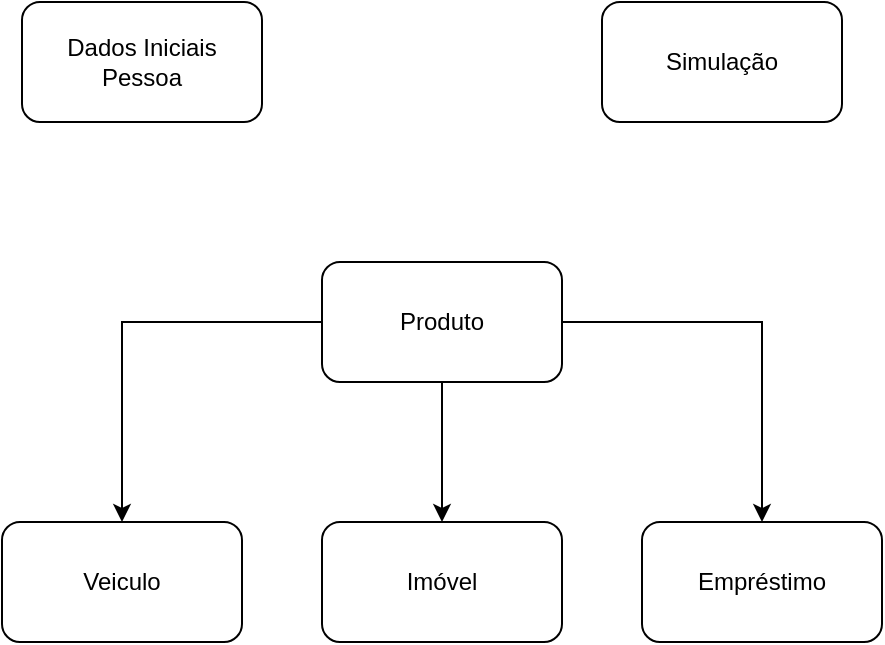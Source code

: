 <mxfile version="20.7.4" type="device" pages="10"><diagram name="rascunho" id="9Nc-YJmnu813LSjQvX4R"><mxGraphModel dx="1434" dy="839" grid="1" gridSize="10" guides="1" tooltips="1" connect="1" arrows="1" fold="1" page="1" pageScale="1" pageWidth="827" pageHeight="1169" math="0" shadow="0"><root><mxCell id="0"/><mxCell id="1" parent="0"/><mxCell id="WufHhQb6M6qrd4AK4m2K-1" value="Dados Iniciais Pessoa" style="rounded=1;whiteSpace=wrap;html=1;" parent="1" vertex="1"><mxGeometry x="220" y="360" width="120" height="60" as="geometry"/></mxCell><mxCell id="WufHhQb6M6qrd4AK4m2K-2" value="Simulação" style="rounded=1;whiteSpace=wrap;html=1;" parent="1" vertex="1"><mxGeometry x="510" y="360" width="120" height="60" as="geometry"/></mxCell><mxCell id="WufHhQb6M6qrd4AK4m2K-6" value="Veiculo" style="rounded=1;whiteSpace=wrap;html=1;" parent="1" vertex="1"><mxGeometry x="210" y="620" width="120" height="60" as="geometry"/></mxCell><mxCell id="WufHhQb6M6qrd4AK4m2K-7" value="Imóvel" style="rounded=1;whiteSpace=wrap;html=1;" parent="1" vertex="1"><mxGeometry x="370" y="620" width="120" height="60" as="geometry"/></mxCell><mxCell id="WufHhQb6M6qrd4AK4m2K-8" value="Empréstimo" style="rounded=1;whiteSpace=wrap;html=1;" parent="1" vertex="1"><mxGeometry x="530" y="620" width="120" height="60" as="geometry"/></mxCell><mxCell id="WufHhQb6M6qrd4AK4m2K-10" style="edgeStyle=orthogonalEdgeStyle;rounded=0;orthogonalLoop=1;jettySize=auto;html=1;" parent="1" source="WufHhQb6M6qrd4AK4m2K-9" target="WufHhQb6M6qrd4AK4m2K-6" edge="1"><mxGeometry relative="1" as="geometry"/></mxCell><mxCell id="WufHhQb6M6qrd4AK4m2K-11" style="edgeStyle=orthogonalEdgeStyle;rounded=0;orthogonalLoop=1;jettySize=auto;html=1;" parent="1" source="WufHhQb6M6qrd4AK4m2K-9" target="WufHhQb6M6qrd4AK4m2K-8" edge="1"><mxGeometry relative="1" as="geometry"/></mxCell><mxCell id="WufHhQb6M6qrd4AK4m2K-12" style="edgeStyle=orthogonalEdgeStyle;rounded=0;orthogonalLoop=1;jettySize=auto;html=1;" parent="1" source="WufHhQb6M6qrd4AK4m2K-9" target="WufHhQb6M6qrd4AK4m2K-7" edge="1"><mxGeometry relative="1" as="geometry"/></mxCell><mxCell id="WufHhQb6M6qrd4AK4m2K-9" value="Produto" style="rounded=1;whiteSpace=wrap;html=1;" parent="1" vertex="1"><mxGeometry x="370" y="490" width="120" height="60" as="geometry"/></mxCell></root></mxGraphModel></diagram><diagram name="agregados" id="W7ArA3iLKr2p_h5zlDK4"><mxGraphModel dx="2261" dy="839" grid="1" gridSize="10" guides="1" tooltips="1" connect="1" arrows="1" fold="1" page="1" pageScale="1" pageWidth="827" pageHeight="1169" math="0" shadow="0"><root><mxCell id="iebKXNhXwUX9bjx4AZ4g-0"/><mxCell id="iebKXNhXwUX9bjx4AZ4g-1" parent="iebKXNhXwUX9bjx4AZ4g-0"/><mxCell id="iebKXNhXwUX9bjx4AZ4g-29" value="" style="rounded=1;whiteSpace=wrap;html=1;fillColor=none;dashed=1;" parent="iebKXNhXwUX9bjx4AZ4g-1" vertex="1"><mxGeometry x="-460" y="370" width="670" height="520" as="geometry"/></mxCell><mxCell id="iebKXNhXwUX9bjx4AZ4g-30" value="" style="rounded=1;whiteSpace=wrap;html=1;fillColor=none;dashed=1;" parent="iebKXNhXwUX9bjx4AZ4g-1" vertex="1"><mxGeometry x="260" y="400" width="420" height="276" as="geometry"/></mxCell><mxCell id="iebKXNhXwUX9bjx4AZ4g-10" value="Produto" style="swimlane;fontStyle=0;childLayout=stackLayout;horizontal=1;startSize=26;fillColor=none;horizontalStack=0;resizeParent=1;resizeParentMax=0;resizeLast=0;collapsible=1;marginBottom=0;" parent="iebKXNhXwUX9bjx4AZ4g-1" vertex="1"><mxGeometry x="520" y="549" width="140" height="78" as="geometry"/></mxCell><mxCell id="iebKXNhXwUX9bjx4AZ4g-11" value="nomeProduto" style="text;strokeColor=none;fillColor=none;align=left;verticalAlign=top;spacingLeft=4;spacingRight=4;overflow=hidden;rotatable=0;points=[[0,0.5],[1,0.5]];portConstraint=eastwest;" parent="iebKXNhXwUX9bjx4AZ4g-10" vertex="1"><mxGeometry y="26" width="140" height="26" as="geometry"/></mxCell><mxCell id="iebKXNhXwUX9bjx4AZ4g-12" value="tipoProduto" style="text;strokeColor=none;fillColor=none;align=left;verticalAlign=top;spacingLeft=4;spacingRight=4;overflow=hidden;rotatable=0;points=[[0,0.5],[1,0.5]];portConstraint=eastwest;" parent="iebKXNhXwUX9bjx4AZ4g-10" vertex="1"><mxGeometry y="52" width="140" height="26" as="geometry"/></mxCell><mxCell id="iebKXNhXwUX9bjx4AZ4g-13" value="&lt;&lt;Raiz do agregado&gt;&gt;&#10;Simulacao" style="swimlane;fontStyle=0;childLayout=stackLayout;horizontal=1;startSize=26;fillColor=none;horizontalStack=0;resizeParent=1;resizeParentMax=0;resizeLast=0;collapsible=1;marginBottom=0;" parent="iebKXNhXwUX9bjx4AZ4g-1" vertex="1"><mxGeometry x="280" y="444" width="170" height="182" as="geometry"/></mxCell><mxCell id="iebKXNhXwUX9bjx4AZ4g-14" value="Valor Entrada" style="text;strokeColor=none;fillColor=none;align=left;verticalAlign=top;spacingLeft=4;spacingRight=4;overflow=hidden;rotatable=0;points=[[0,0.5],[1,0.5]];portConstraint=eastwest;" parent="iebKXNhXwUX9bjx4AZ4g-13" vertex="1"><mxGeometry y="26" width="170" height="26" as="geometry"/></mxCell><mxCell id="iebKXNhXwUX9bjx4AZ4g-15" value="Taxa Juros Mensal" style="text;strokeColor=none;fillColor=none;align=left;verticalAlign=top;spacingLeft=4;spacingRight=4;overflow=hidden;rotatable=0;points=[[0,0.5],[1,0.5]];portConstraint=eastwest;" parent="iebKXNhXwUX9bjx4AZ4g-13" vertex="1"><mxGeometry y="52" width="170" height="26" as="geometry"/></mxCell><mxCell id="iebKXNhXwUX9bjx4AZ4g-16" value="Taxa Juros Anual" style="text;strokeColor=none;fillColor=none;align=left;verticalAlign=top;spacingLeft=4;spacingRight=4;overflow=hidden;rotatable=0;points=[[0,0.5],[1,0.5]];portConstraint=eastwest;" parent="iebKXNhXwUX9bjx4AZ4g-13" vertex="1"><mxGeometry y="78" width="170" height="26" as="geometry"/></mxCell><mxCell id="iebKXNhXwUX9bjx4AZ4g-17" value="Custo CET" style="text;strokeColor=none;fillColor=none;align=left;verticalAlign=top;spacingLeft=4;spacingRight=4;overflow=hidden;rotatable=0;points=[[0,0.5],[1,0.5]];portConstraint=eastwest;" parent="iebKXNhXwUX9bjx4AZ4g-13" vertex="1"><mxGeometry y="104" width="170" height="26" as="geometry"/></mxCell><mxCell id="iebKXNhXwUX9bjx4AZ4g-18" value="Valor total da simulacao" style="text;strokeColor=none;fillColor=none;align=left;verticalAlign=top;spacingLeft=4;spacingRight=4;overflow=hidden;rotatable=0;points=[[0,0.5],[1,0.5]];portConstraint=eastwest;" parent="iebKXNhXwUX9bjx4AZ4g-13" vertex="1"><mxGeometry y="130" width="170" height="26" as="geometry"/></mxCell><mxCell id="iebKXNhXwUX9bjx4AZ4g-19" value="dataSimulacao" style="text;strokeColor=none;fillColor=none;align=left;verticalAlign=top;spacingLeft=4;spacingRight=4;overflow=hidden;rotatable=0;points=[[0,0.5],[1,0.5]];portConstraint=eastwest;" parent="iebKXNhXwUX9bjx4AZ4g-13" vertex="1"><mxGeometry y="156" width="170" height="26" as="geometry"/></mxCell><mxCell id="inqCHhrPXxTL9tKDVn2R-0" value="PessoaJuridica" style="swimlane;fontStyle=0;childLayout=stackLayout;horizontal=1;startSize=26;fillColor=none;horizontalStack=0;resizeParent=1;resizeParentMax=0;resizeLast=0;collapsible=1;marginBottom=0;" parent="iebKXNhXwUX9bjx4AZ4g-1" vertex="1"><mxGeometry x="-203" y="764" width="140" height="104" as="geometry"/></mxCell><mxCell id="inqCHhrPXxTL9tKDVn2R-1" value="Razão Social" style="text;strokeColor=none;fillColor=none;align=left;verticalAlign=top;spacingLeft=4;spacingRight=4;overflow=hidden;rotatable=0;points=[[0,0.5],[1,0.5]];portConstraint=eastwest;" parent="inqCHhrPXxTL9tKDVn2R-0" vertex="1"><mxGeometry y="26" width="140" height="26" as="geometry"/></mxCell><mxCell id="inqCHhrPXxTL9tKDVn2R-2" value="CNJ" style="text;strokeColor=none;fillColor=none;align=left;verticalAlign=top;spacingLeft=4;spacingRight=4;overflow=hidden;rotatable=0;points=[[0,0.5],[1,0.5]];portConstraint=eastwest;" parent="inqCHhrPXxTL9tKDVn2R-0" vertex="1"><mxGeometry y="52" width="140" height="26" as="geometry"/></mxCell><mxCell id="inqCHhrPXxTL9tKDVn2R-3" value="Data Fundação" style="text;strokeColor=none;fillColor=none;align=left;verticalAlign=top;spacingLeft=4;spacingRight=4;overflow=hidden;rotatable=0;points=[[0,0.5],[1,0.5]];portConstraint=eastwest;" parent="inqCHhrPXxTL9tKDVn2R-0" vertex="1"><mxGeometry y="78" width="140" height="26" as="geometry"/></mxCell><mxCell id="inqCHhrPXxTL9tKDVn2R-4" value="Contato" style="swimlane;fontStyle=0;childLayout=stackLayout;horizontal=1;startSize=26;fillColor=none;horizontalStack=0;resizeParent=1;resizeParentMax=0;resizeLast=0;collapsible=1;marginBottom=0;" parent="iebKXNhXwUX9bjx4AZ4g-1" vertex="1"><mxGeometry x="17" y="604" width="140" height="104" as="geometry"/></mxCell><mxCell id="inqCHhrPXxTL9tKDVn2R-5" value="Endereco" style="text;strokeColor=none;fillColor=none;align=left;verticalAlign=top;spacingLeft=4;spacingRight=4;overflow=hidden;rotatable=0;points=[[0,0.5],[1,0.5]];portConstraint=eastwest;" parent="inqCHhrPXxTL9tKDVn2R-4" vertex="1"><mxGeometry y="26" width="140" height="26" as="geometry"/></mxCell><mxCell id="inqCHhrPXxTL9tKDVn2R-6" value="e-mail" style="text;strokeColor=none;fillColor=none;align=left;verticalAlign=top;spacingLeft=4;spacingRight=4;overflow=hidden;rotatable=0;points=[[0,0.5],[1,0.5]];portConstraint=eastwest;" parent="inqCHhrPXxTL9tKDVn2R-4" vertex="1"><mxGeometry y="52" width="140" height="26" as="geometry"/></mxCell><mxCell id="inqCHhrPXxTL9tKDVn2R-7" value="celular" style="text;strokeColor=none;fillColor=none;align=left;verticalAlign=top;spacingLeft=4;spacingRight=4;overflow=hidden;rotatable=0;points=[[0,0.5],[1,0.5]];portConstraint=eastwest;" parent="inqCHhrPXxTL9tKDVn2R-4" vertex="1"><mxGeometry y="78" width="140" height="26" as="geometry"/></mxCell><mxCell id="inqCHhrPXxTL9tKDVn2R-14" value="&lt;&lt;Raiz do agregado&gt;&gt;&#10;Cliente" style="swimlane;fontStyle=0;childLayout=stackLayout;horizontal=1;startSize=26;fillColor=none;horizontalStack=0;resizeParent=1;resizeParentMax=0;resizeLast=0;collapsible=1;marginBottom=0;" parent="iebKXNhXwUX9bjx4AZ4g-1" vertex="1"><mxGeometry x="-414" y="602" width="180" height="104" as="geometry"/></mxCell><mxCell id="inqCHhrPXxTL9tKDVn2R-15" value="Nome ou razão social" style="text;strokeColor=none;fillColor=none;align=left;verticalAlign=top;spacingLeft=4;spacingRight=4;overflow=hidden;rotatable=0;points=[[0,0.5],[1,0.5]];portConstraint=eastwest;" parent="inqCHhrPXxTL9tKDVn2R-14" vertex="1"><mxGeometry y="26" width="180" height="26" as="geometry"/></mxCell><mxCell id="inqCHhrPXxTL9tKDVn2R-16" value="CPF ou CNPJ" style="text;strokeColor=none;fillColor=none;align=left;verticalAlign=top;spacingLeft=4;spacingRight=4;overflow=hidden;rotatable=0;points=[[0,0.5],[1,0.5]];portConstraint=eastwest;" parent="inqCHhrPXxTL9tKDVn2R-14" vertex="1"><mxGeometry y="52" width="180" height="26" as="geometry"/></mxCell><mxCell id="inqCHhrPXxTL9tKDVn2R-17" value="Data Nascimento ou fundação" style="text;strokeColor=none;fillColor=none;align=left;verticalAlign=top;spacingLeft=4;spacingRight=4;overflow=hidden;rotatable=0;points=[[0,0.5],[1,0.5]];portConstraint=eastwest;" parent="inqCHhrPXxTL9tKDVn2R-14" vertex="1"><mxGeometry y="78" width="180" height="26" as="geometry"/></mxCell><mxCell id="inqCHhrPXxTL9tKDVn2R-18" value="PessoaFisica" style="swimlane;fontStyle=0;childLayout=stackLayout;horizontal=1;startSize=26;fillColor=none;horizontalStack=0;resizeParent=1;resizeParentMax=0;resizeLast=0;collapsible=1;marginBottom=0;" parent="iebKXNhXwUX9bjx4AZ4g-1" vertex="1"><mxGeometry x="-203" y="440" width="140" height="104" as="geometry"/></mxCell><mxCell id="inqCHhrPXxTL9tKDVn2R-19" value="Nome" style="text;strokeColor=none;fillColor=none;align=left;verticalAlign=top;spacingLeft=4;spacingRight=4;overflow=hidden;rotatable=0;points=[[0,0.5],[1,0.5]];portConstraint=eastwest;" parent="inqCHhrPXxTL9tKDVn2R-18" vertex="1"><mxGeometry y="26" width="140" height="26" as="geometry"/></mxCell><mxCell id="inqCHhrPXxTL9tKDVn2R-20" value="CPF" style="text;strokeColor=none;fillColor=none;align=left;verticalAlign=top;spacingLeft=4;spacingRight=4;overflow=hidden;rotatable=0;points=[[0,0.5],[1,0.5]];portConstraint=eastwest;" parent="inqCHhrPXxTL9tKDVn2R-18" vertex="1"><mxGeometry y="52" width="140" height="26" as="geometry"/></mxCell><mxCell id="inqCHhrPXxTL9tKDVn2R-21" value="Data Nascimento" style="text;strokeColor=none;fillColor=none;align=left;verticalAlign=top;spacingLeft=4;spacingRight=4;overflow=hidden;rotatable=0;points=[[0,0.5],[1,0.5]];portConstraint=eastwest;" parent="inqCHhrPXxTL9tKDVn2R-18" vertex="1"><mxGeometry y="78" width="140" height="26" as="geometry"/></mxCell><mxCell id="GCLoTQXqL7hECqWBO_AR-0" value="&lt;b&gt;Cliente&lt;/b&gt;" style="text;html=1;strokeColor=none;fillColor=none;align=center;verticalAlign=middle;whiteSpace=wrap;rounded=0;dashed=1;" parent="iebKXNhXwUX9bjx4AZ4g-1" vertex="1"><mxGeometry x="-140" y="338" width="60" height="30" as="geometry"/></mxCell><mxCell id="GCLoTQXqL7hECqWBO_AR-1" value="&lt;b&gt;Simulação&lt;/b&gt;" style="text;html=1;strokeColor=none;fillColor=none;align=center;verticalAlign=middle;whiteSpace=wrap;rounded=0;dashed=1;" parent="iebKXNhXwUX9bjx4AZ4g-1" vertex="1"><mxGeometry x="460" y="370" width="80" height="30" as="geometry"/></mxCell></root></mxGraphModel></diagram><diagram name="dominio" id="ovyMKKzbLc7sYKP9-ygt"><mxGraphModel dx="1434" dy="839" grid="1" gridSize="10" guides="1" tooltips="1" connect="1" arrows="1" fold="1" page="1" pageScale="1" pageWidth="827" pageHeight="1169" math="0" shadow="0"><root><mxCell id="0"/><mxCell id="1" parent="0"/><mxCell id="ZfPpfhgHsrAaSnfqjw_D-8" value="Contato" style="swimlane;fontStyle=0;childLayout=stackLayout;horizontal=1;startSize=26;fillColor=none;horizontalStack=0;resizeParent=1;resizeParentMax=0;resizeLast=0;collapsible=1;marginBottom=0;" parent="1" vertex="1"><mxGeometry x="60" y="612" width="140" height="104" as="geometry"/></mxCell><mxCell id="ZfPpfhgHsrAaSnfqjw_D-9" value="Endereco" style="text;strokeColor=none;fillColor=none;align=left;verticalAlign=top;spacingLeft=4;spacingRight=4;overflow=hidden;rotatable=0;points=[[0,0.5],[1,0.5]];portConstraint=eastwest;" parent="ZfPpfhgHsrAaSnfqjw_D-8" vertex="1"><mxGeometry y="26" width="140" height="26" as="geometry"/></mxCell><mxCell id="ZfPpfhgHsrAaSnfqjw_D-10" value="e-mail" style="text;strokeColor=none;fillColor=none;align=left;verticalAlign=top;spacingLeft=4;spacingRight=4;overflow=hidden;rotatable=0;points=[[0,0.5],[1,0.5]];portConstraint=eastwest;" parent="ZfPpfhgHsrAaSnfqjw_D-8" vertex="1"><mxGeometry y="52" width="140" height="26" as="geometry"/></mxCell><mxCell id="ZfPpfhgHsrAaSnfqjw_D-11" value="celular" style="text;strokeColor=none;fillColor=none;align=left;verticalAlign=top;spacingLeft=4;spacingRight=4;overflow=hidden;rotatable=0;points=[[0,0.5],[1,0.5]];portConstraint=eastwest;" parent="ZfPpfhgHsrAaSnfqjw_D-8" vertex="1"><mxGeometry y="78" width="140" height="26" as="geometry"/></mxCell><mxCell id="ZfPpfhgHsrAaSnfqjw_D-12" value="Produto" style="swimlane;fontStyle=0;childLayout=stackLayout;horizontal=1;startSize=26;fillColor=none;horizontalStack=0;resizeParent=1;resizeParentMax=0;resizeLast=0;collapsible=1;marginBottom=0;" parent="1" vertex="1"><mxGeometry x="560" y="314" width="140" height="78" as="geometry"/></mxCell><mxCell id="ZfPpfhgHsrAaSnfqjw_D-13" value="nomeProduto" style="text;strokeColor=none;fillColor=none;align=left;verticalAlign=top;spacingLeft=4;spacingRight=4;overflow=hidden;rotatable=0;points=[[0,0.5],[1,0.5]];portConstraint=eastwest;" parent="ZfPpfhgHsrAaSnfqjw_D-12" vertex="1"><mxGeometry y="26" width="140" height="26" as="geometry"/></mxCell><mxCell id="Sy55IPlJilrZlOF8Q_ZC-8" value="tipoProduto" style="text;strokeColor=none;fillColor=none;align=left;verticalAlign=top;spacingLeft=4;spacingRight=4;overflow=hidden;rotatable=0;points=[[0,0.5],[1,0.5]];portConstraint=eastwest;" parent="ZfPpfhgHsrAaSnfqjw_D-12" vertex="1"><mxGeometry y="52" width="140" height="26" as="geometry"/></mxCell><mxCell id="Sy55IPlJilrZlOF8Q_ZC-2" value="Simulacao" style="swimlane;fontStyle=0;childLayout=stackLayout;horizontal=1;startSize=26;fillColor=none;horizontalStack=0;resizeParent=1;resizeParentMax=0;resizeLast=0;collapsible=1;marginBottom=0;" parent="1" vertex="1"><mxGeometry x="300" y="403" width="140" height="182" as="geometry"/></mxCell><mxCell id="Sy55IPlJilrZlOF8Q_ZC-3" value="Valor Entrada" style="text;strokeColor=none;fillColor=none;align=left;verticalAlign=top;spacingLeft=4;spacingRight=4;overflow=hidden;rotatable=0;points=[[0,0.5],[1,0.5]];portConstraint=eastwest;" parent="Sy55IPlJilrZlOF8Q_ZC-2" vertex="1"><mxGeometry y="26" width="140" height="26" as="geometry"/></mxCell><mxCell id="Sy55IPlJilrZlOF8Q_ZC-4" value="Taxa Juros Mensal" style="text;strokeColor=none;fillColor=none;align=left;verticalAlign=top;spacingLeft=4;spacingRight=4;overflow=hidden;rotatable=0;points=[[0,0.5],[1,0.5]];portConstraint=eastwest;" parent="Sy55IPlJilrZlOF8Q_ZC-2" vertex="1"><mxGeometry y="52" width="140" height="26" as="geometry"/></mxCell><mxCell id="Sy55IPlJilrZlOF8Q_ZC-5" value="Taxa Juros Anual" style="text;strokeColor=none;fillColor=none;align=left;verticalAlign=top;spacingLeft=4;spacingRight=4;overflow=hidden;rotatable=0;points=[[0,0.5],[1,0.5]];portConstraint=eastwest;" parent="Sy55IPlJilrZlOF8Q_ZC-2" vertex="1"><mxGeometry y="78" width="140" height="26" as="geometry"/></mxCell><mxCell id="Sy55IPlJilrZlOF8Q_ZC-6" value="Custo CET" style="text;strokeColor=none;fillColor=none;align=left;verticalAlign=top;spacingLeft=4;spacingRight=4;overflow=hidden;rotatable=0;points=[[0,0.5],[1,0.5]];portConstraint=eastwest;" parent="Sy55IPlJilrZlOF8Q_ZC-2" vertex="1"><mxGeometry y="104" width="140" height="26" as="geometry"/></mxCell><mxCell id="Sy55IPlJilrZlOF8Q_ZC-7" value="Valor total da simulacao" style="text;strokeColor=none;fillColor=none;align=left;verticalAlign=top;spacingLeft=4;spacingRight=4;overflow=hidden;rotatable=0;points=[[0,0.5],[1,0.5]];portConstraint=eastwest;" parent="Sy55IPlJilrZlOF8Q_ZC-2" vertex="1"><mxGeometry y="130" width="140" height="26" as="geometry"/></mxCell><mxCell id="ot88G_RFxxy9lWos3BMs-4" value="dataSimulacao" style="text;strokeColor=none;fillColor=none;align=left;verticalAlign=top;spacingLeft=4;spacingRight=4;overflow=hidden;rotatable=0;points=[[0,0.5],[1,0.5]];portConstraint=eastwest;" parent="Sy55IPlJilrZlOF8Q_ZC-2" vertex="1"><mxGeometry y="156" width="140" height="26" as="geometry"/></mxCell><mxCell id="ot88G_RFxxy9lWos3BMs-1" value="TipoProduto" style="swimlane;fontStyle=0;childLayout=stackLayout;horizontal=1;startSize=26;fillColor=none;horizontalStack=0;resizeParent=1;resizeParentMax=0;resizeLast=0;collapsible=1;marginBottom=0;" parent="1" vertex="1"><mxGeometry x="560" y="612" width="140" height="78" as="geometry"/></mxCell><mxCell id="ot88G_RFxxy9lWos3BMs-2" value="nomeProduto" style="text;strokeColor=none;fillColor=none;align=left;verticalAlign=top;spacingLeft=4;spacingRight=4;overflow=hidden;rotatable=0;points=[[0,0.5],[1,0.5]];portConstraint=eastwest;" parent="ot88G_RFxxy9lWos3BMs-1" vertex="1"><mxGeometry y="26" width="140" height="26" as="geometry"/></mxCell><mxCell id="ot88G_RFxxy9lWos3BMs-3" value="idProduto" style="text;strokeColor=none;fillColor=none;align=left;verticalAlign=top;spacingLeft=4;spacingRight=4;overflow=hidden;rotatable=0;points=[[0,0.5],[1,0.5]];portConstraint=eastwest;" parent="ot88G_RFxxy9lWos3BMs-1" vertex="1"><mxGeometry y="52" width="140" height="26" as="geometry"/></mxCell><mxCell id="p_nBj7yaud3nSxta33mY-1" value="Cliente" style="swimlane;fontStyle=0;childLayout=stackLayout;horizontal=1;startSize=26;fillColor=none;horizontalStack=0;resizeParent=1;resizeParentMax=0;resizeLast=0;collapsible=1;marginBottom=0;" parent="1" vertex="1"><mxGeometry x="40" y="314" width="180" height="104" as="geometry"/></mxCell><mxCell id="p_nBj7yaud3nSxta33mY-2" value="Nome ou razão social" style="text;strokeColor=none;fillColor=none;align=left;verticalAlign=top;spacingLeft=4;spacingRight=4;overflow=hidden;rotatable=0;points=[[0,0.5],[1,0.5]];portConstraint=eastwest;" parent="p_nBj7yaud3nSxta33mY-1" vertex="1"><mxGeometry y="26" width="180" height="26" as="geometry"/></mxCell><mxCell id="p_nBj7yaud3nSxta33mY-3" value="CPF ou CNPJ" style="text;strokeColor=none;fillColor=none;align=left;verticalAlign=top;spacingLeft=4;spacingRight=4;overflow=hidden;rotatable=0;points=[[0,0.5],[1,0.5]];portConstraint=eastwest;" parent="p_nBj7yaud3nSxta33mY-1" vertex="1"><mxGeometry y="52" width="180" height="26" as="geometry"/></mxCell><mxCell id="p_nBj7yaud3nSxta33mY-4" value="Data Nascimento ou fundação" style="text;strokeColor=none;fillColor=none;align=left;verticalAlign=top;spacingLeft=4;spacingRight=4;overflow=hidden;rotatable=0;points=[[0,0.5],[1,0.5]];portConstraint=eastwest;" parent="p_nBj7yaud3nSxta33mY-1" vertex="1"><mxGeometry y="78" width="180" height="26" as="geometry"/></mxCell></root></mxGraphModel></diagram><diagram name="entidades" id="9MscKDmFDO_NnbfmkBi4"><mxGraphModel dx="2261" dy="839" grid="1" gridSize="10" guides="1" tooltips="1" connect="1" arrows="1" fold="1" page="1" pageScale="1" pageWidth="827" pageHeight="1169" math="0" shadow="0"><root><mxCell id="wGCVneldFXzYLvJQ44kw-0"/><mxCell id="wGCVneldFXzYLvJQ44kw-1" parent="wGCVneldFXzYLvJQ44kw-0"/><mxCell id="wGCVneldFXzYLvJQ44kw-2" value="" style="rounded=1;whiteSpace=wrap;html=1;fillColor=none;dashed=1;" parent="wGCVneldFXzYLvJQ44kw-1" vertex="1"><mxGeometry x="-460" y="370" width="670" height="520" as="geometry"/></mxCell><mxCell id="wGCVneldFXzYLvJQ44kw-3" value="" style="rounded=1;whiteSpace=wrap;html=1;fillColor=none;dashed=1;" parent="wGCVneldFXzYLvJQ44kw-1" vertex="1"><mxGeometry x="260" y="400" width="420" height="276" as="geometry"/></mxCell><mxCell id="wGCVneldFXzYLvJQ44kw-4" value="Produto" style="swimlane;fontStyle=0;childLayout=stackLayout;horizontal=1;startSize=26;fillColor=none;horizontalStack=0;resizeParent=1;resizeParentMax=0;resizeLast=0;collapsible=1;marginBottom=0;" parent="wGCVneldFXzYLvJQ44kw-1" vertex="1"><mxGeometry x="520" y="549" width="140" height="78" as="geometry"/></mxCell><mxCell id="wGCVneldFXzYLvJQ44kw-5" value="nomeProduto" style="text;strokeColor=none;fillColor=none;align=left;verticalAlign=top;spacingLeft=4;spacingRight=4;overflow=hidden;rotatable=0;points=[[0,0.5],[1,0.5]];portConstraint=eastwest;" parent="wGCVneldFXzYLvJQ44kw-4" vertex="1"><mxGeometry y="26" width="140" height="26" as="geometry"/></mxCell><mxCell id="wGCVneldFXzYLvJQ44kw-6" value="tipoProduto" style="text;strokeColor=none;fillColor=none;align=left;verticalAlign=top;spacingLeft=4;spacingRight=4;overflow=hidden;rotatable=0;points=[[0,0.5],[1,0.5]];portConstraint=eastwest;" parent="wGCVneldFXzYLvJQ44kw-4" vertex="1"><mxGeometry y="52" width="140" height="26" as="geometry"/></mxCell><mxCell id="wGCVneldFXzYLvJQ44kw-7" value="&lt;&lt;Raiz do agregado&gt;&gt;&#10;Simulacao" style="swimlane;fontStyle=0;childLayout=stackLayout;horizontal=1;startSize=26;fillColor=none;horizontalStack=0;resizeParent=1;resizeParentMax=0;resizeLast=0;collapsible=1;marginBottom=0;" parent="wGCVneldFXzYLvJQ44kw-1" vertex="1"><mxGeometry x="280" y="444" width="160" height="182" as="geometry"/></mxCell><mxCell id="wGCVneldFXzYLvJQ44kw-8" value="Valor Entrada" style="text;strokeColor=none;fillColor=none;align=left;verticalAlign=top;spacingLeft=4;spacingRight=4;overflow=hidden;rotatable=0;points=[[0,0.5],[1,0.5]];portConstraint=eastwest;" parent="wGCVneldFXzYLvJQ44kw-7" vertex="1"><mxGeometry y="26" width="160" height="26" as="geometry"/></mxCell><mxCell id="wGCVneldFXzYLvJQ44kw-9" value="Taxa Juros Mensal" style="text;strokeColor=none;fillColor=none;align=left;verticalAlign=top;spacingLeft=4;spacingRight=4;overflow=hidden;rotatable=0;points=[[0,0.5],[1,0.5]];portConstraint=eastwest;" parent="wGCVneldFXzYLvJQ44kw-7" vertex="1"><mxGeometry y="52" width="160" height="26" as="geometry"/></mxCell><mxCell id="wGCVneldFXzYLvJQ44kw-10" value="Taxa Juros Anual" style="text;strokeColor=none;fillColor=none;align=left;verticalAlign=top;spacingLeft=4;spacingRight=4;overflow=hidden;rotatable=0;points=[[0,0.5],[1,0.5]];portConstraint=eastwest;" parent="wGCVneldFXzYLvJQ44kw-7" vertex="1"><mxGeometry y="78" width="160" height="26" as="geometry"/></mxCell><mxCell id="wGCVneldFXzYLvJQ44kw-11" value="Custo CET" style="text;strokeColor=none;fillColor=none;align=left;verticalAlign=top;spacingLeft=4;spacingRight=4;overflow=hidden;rotatable=0;points=[[0,0.5],[1,0.5]];portConstraint=eastwest;" parent="wGCVneldFXzYLvJQ44kw-7" vertex="1"><mxGeometry y="104" width="160" height="26" as="geometry"/></mxCell><mxCell id="wGCVneldFXzYLvJQ44kw-12" value="Valor total da simulacao" style="text;strokeColor=none;fillColor=none;align=left;verticalAlign=top;spacingLeft=4;spacingRight=4;overflow=hidden;rotatable=0;points=[[0,0.5],[1,0.5]];portConstraint=eastwest;" parent="wGCVneldFXzYLvJQ44kw-7" vertex="1"><mxGeometry y="130" width="160" height="26" as="geometry"/></mxCell><mxCell id="wGCVneldFXzYLvJQ44kw-13" value="dataSimulacao" style="text;strokeColor=none;fillColor=none;align=left;verticalAlign=top;spacingLeft=4;spacingRight=4;overflow=hidden;rotatable=0;points=[[0,0.5],[1,0.5]];portConstraint=eastwest;" parent="wGCVneldFXzYLvJQ44kw-7" vertex="1"><mxGeometry y="156" width="160" height="26" as="geometry"/></mxCell><mxCell id="wGCVneldFXzYLvJQ44kw-14" value="PessoaJuridica" style="swimlane;fontStyle=0;childLayout=stackLayout;horizontal=1;startSize=26;fillColor=none;horizontalStack=0;resizeParent=1;resizeParentMax=0;resizeLast=0;collapsible=1;marginBottom=0;" parent="wGCVneldFXzYLvJQ44kw-1" vertex="1"><mxGeometry x="-203" y="764" width="140" height="104" as="geometry"/></mxCell><mxCell id="wGCVneldFXzYLvJQ44kw-15" value="Razão Social" style="text;strokeColor=none;fillColor=none;align=left;verticalAlign=top;spacingLeft=4;spacingRight=4;overflow=hidden;rotatable=0;points=[[0,0.5],[1,0.5]];portConstraint=eastwest;" parent="wGCVneldFXzYLvJQ44kw-14" vertex="1"><mxGeometry y="26" width="140" height="26" as="geometry"/></mxCell><mxCell id="wGCVneldFXzYLvJQ44kw-16" value="CNPJ" style="text;strokeColor=none;fillColor=none;align=left;verticalAlign=top;spacingLeft=4;spacingRight=4;overflow=hidden;rotatable=0;points=[[0,0.5],[1,0.5]];portConstraint=eastwest;" parent="wGCVneldFXzYLvJQ44kw-14" vertex="1"><mxGeometry y="52" width="140" height="26" as="geometry"/></mxCell><mxCell id="wGCVneldFXzYLvJQ44kw-17" value="Data Fundação" style="text;strokeColor=none;fillColor=none;align=left;verticalAlign=top;spacingLeft=4;spacingRight=4;overflow=hidden;rotatable=0;points=[[0,0.5],[1,0.5]];portConstraint=eastwest;" parent="wGCVneldFXzYLvJQ44kw-14" vertex="1"><mxGeometry y="78" width="140" height="26" as="geometry"/></mxCell><mxCell id="wGCVneldFXzYLvJQ44kw-18" value="Contato" style="swimlane;fontStyle=0;childLayout=stackLayout;horizontal=1;startSize=26;fillColor=none;horizontalStack=0;resizeParent=1;resizeParentMax=0;resizeLast=0;collapsible=1;marginBottom=0;" parent="wGCVneldFXzYLvJQ44kw-1" vertex="1"><mxGeometry x="17" y="604" width="140" height="104" as="geometry"/></mxCell><mxCell id="wGCVneldFXzYLvJQ44kw-19" value="Endereco" style="text;strokeColor=none;fillColor=none;align=left;verticalAlign=top;spacingLeft=4;spacingRight=4;overflow=hidden;rotatable=0;points=[[0,0.5],[1,0.5]];portConstraint=eastwest;" parent="wGCVneldFXzYLvJQ44kw-18" vertex="1"><mxGeometry y="26" width="140" height="26" as="geometry"/></mxCell><mxCell id="wGCVneldFXzYLvJQ44kw-20" value="e-mail" style="text;strokeColor=none;fillColor=none;align=left;verticalAlign=top;spacingLeft=4;spacingRight=4;overflow=hidden;rotatable=0;points=[[0,0.5],[1,0.5]];portConstraint=eastwest;" parent="wGCVneldFXzYLvJQ44kw-18" vertex="1"><mxGeometry y="52" width="140" height="26" as="geometry"/></mxCell><mxCell id="wGCVneldFXzYLvJQ44kw-21" value="celular" style="text;strokeColor=none;fillColor=none;align=left;verticalAlign=top;spacingLeft=4;spacingRight=4;overflow=hidden;rotatable=0;points=[[0,0.5],[1,0.5]];portConstraint=eastwest;" parent="wGCVneldFXzYLvJQ44kw-18" vertex="1"><mxGeometry y="78" width="140" height="26" as="geometry"/></mxCell><mxCell id="wGCVneldFXzYLvJQ44kw-22" value="&lt;&lt;Raiz do agregado&gt;&gt;&#10;Cliente" style="swimlane;fontStyle=0;childLayout=stackLayout;horizontal=1;startSize=26;fillColor=none;horizontalStack=0;resizeParent=1;resizeParentMax=0;resizeLast=0;collapsible=1;marginBottom=0;" parent="wGCVneldFXzYLvJQ44kw-1" vertex="1"><mxGeometry x="-413" y="602" width="180" height="104" as="geometry"/></mxCell><mxCell id="wGCVneldFXzYLvJQ44kw-23" value="Nome ou razão social" style="text;strokeColor=none;fillColor=none;align=left;verticalAlign=top;spacingLeft=4;spacingRight=4;overflow=hidden;rotatable=0;points=[[0,0.5],[1,0.5]];portConstraint=eastwest;" parent="wGCVneldFXzYLvJQ44kw-22" vertex="1"><mxGeometry y="26" width="180" height="26" as="geometry"/></mxCell><mxCell id="wGCVneldFXzYLvJQ44kw-24" value="CPF ou CNPJ" style="text;strokeColor=none;fillColor=none;align=left;verticalAlign=top;spacingLeft=4;spacingRight=4;overflow=hidden;rotatable=0;points=[[0,0.5],[1,0.5]];portConstraint=eastwest;" parent="wGCVneldFXzYLvJQ44kw-22" vertex="1"><mxGeometry y="52" width="180" height="26" as="geometry"/></mxCell><mxCell id="wGCVneldFXzYLvJQ44kw-25" value="Data Nascimento ou fundação" style="text;strokeColor=none;fillColor=none;align=left;verticalAlign=top;spacingLeft=4;spacingRight=4;overflow=hidden;rotatable=0;points=[[0,0.5],[1,0.5]];portConstraint=eastwest;" parent="wGCVneldFXzYLvJQ44kw-22" vertex="1"><mxGeometry y="78" width="180" height="26" as="geometry"/></mxCell><mxCell id="wGCVneldFXzYLvJQ44kw-26" value="PessoaFisica" style="swimlane;fontStyle=0;childLayout=stackLayout;horizontal=1;startSize=26;fillColor=none;horizontalStack=0;resizeParent=1;resizeParentMax=0;resizeLast=0;collapsible=1;marginBottom=0;" parent="wGCVneldFXzYLvJQ44kw-1" vertex="1"><mxGeometry x="-203" y="440" width="140" height="104" as="geometry"/></mxCell><mxCell id="wGCVneldFXzYLvJQ44kw-27" value="Nome" style="text;strokeColor=none;fillColor=none;align=left;verticalAlign=top;spacingLeft=4;spacingRight=4;overflow=hidden;rotatable=0;points=[[0,0.5],[1,0.5]];portConstraint=eastwest;" parent="wGCVneldFXzYLvJQ44kw-26" vertex="1"><mxGeometry y="26" width="140" height="26" as="geometry"/></mxCell><mxCell id="wGCVneldFXzYLvJQ44kw-28" value="CPF" style="text;strokeColor=none;fillColor=none;align=left;verticalAlign=top;spacingLeft=4;spacingRight=4;overflow=hidden;rotatable=0;points=[[0,0.5],[1,0.5]];portConstraint=eastwest;" parent="wGCVneldFXzYLvJQ44kw-26" vertex="1"><mxGeometry y="52" width="140" height="26" as="geometry"/></mxCell><mxCell id="wGCVneldFXzYLvJQ44kw-29" value="Data Nascimento" style="text;strokeColor=none;fillColor=none;align=left;verticalAlign=top;spacingLeft=4;spacingRight=4;overflow=hidden;rotatable=0;points=[[0,0.5],[1,0.5]];portConstraint=eastwest;" parent="wGCVneldFXzYLvJQ44kw-26" vertex="1"><mxGeometry y="78" width="140" height="26" as="geometry"/></mxCell><mxCell id="wGCVneldFXzYLvJQ44kw-30" value="&lt;b&gt;Cliente&lt;/b&gt;" style="text;html=1;strokeColor=none;fillColor=none;align=center;verticalAlign=middle;whiteSpace=wrap;rounded=0;dashed=1;" parent="wGCVneldFXzYLvJQ44kw-1" vertex="1"><mxGeometry x="-140" y="338" width="60" height="30" as="geometry"/></mxCell><mxCell id="wGCVneldFXzYLvJQ44kw-31" value="&lt;b&gt;Simulação&lt;/b&gt;" style="text;html=1;strokeColor=none;fillColor=none;align=center;verticalAlign=middle;whiteSpace=wrap;rounded=0;dashed=1;" parent="wGCVneldFXzYLvJQ44kw-1" vertex="1"><mxGeometry x="460" y="370" width="80" height="30" as="geometry"/></mxCell><mxCell id="wGCVneldFXzYLvJQ44kw-32" value="Entidade" style="text;html=1;strokeColor=#d6b656;fillColor=#fff2cc;align=center;verticalAlign=middle;whiteSpace=wrap;rounded=0;" parent="wGCVneldFXzYLvJQ44kw-1" vertex="1"><mxGeometry x="-168" y="560" width="70" height="20" as="geometry"/></mxCell><mxCell id="wGCVneldFXzYLvJQ44kw-33" value="Objeto de valor" style="text;html=1;strokeColor=#82b366;fillColor=#d5e8d4;align=center;verticalAlign=middle;whiteSpace=wrap;rounded=0;" parent="wGCVneldFXzYLvJQ44kw-1" vertex="1"><mxGeometry x="40" y="720" width="100" height="20" as="geometry"/></mxCell><mxCell id="wGCVneldFXzYLvJQ44kw-34" value="Entidade" style="text;html=1;strokeColor=#d6b656;fillColor=#fff2cc;align=center;verticalAlign=middle;whiteSpace=wrap;rounded=0;" parent="wGCVneldFXzYLvJQ44kw-1" vertex="1"><mxGeometry x="-358" y="720" width="70" height="20" as="geometry"/></mxCell><mxCell id="wGCVneldFXzYLvJQ44kw-35" value="Entidade" style="text;html=1;strokeColor=#d6b656;fillColor=#fff2cc;align=center;verticalAlign=middle;whiteSpace=wrap;rounded=0;" parent="wGCVneldFXzYLvJQ44kw-1" vertex="1"><mxGeometry x="-168" y="870" width="70" height="20" as="geometry"/></mxCell><mxCell id="wGCVneldFXzYLvJQ44kw-36" value="Entidade" style="text;html=1;strokeColor=#d6b656;fillColor=#fff2cc;align=center;verticalAlign=middle;whiteSpace=wrap;rounded=0;" parent="wGCVneldFXzYLvJQ44kw-1" vertex="1"><mxGeometry x="310" y="640" width="70" height="20" as="geometry"/></mxCell><mxCell id="wGCVneldFXzYLvJQ44kw-37" value="Objeto de valor" style="text;html=1;strokeColor=#82b366;fillColor=#d5e8d4;align=center;verticalAlign=middle;whiteSpace=wrap;rounded=0;" parent="wGCVneldFXzYLvJQ44kw-1" vertex="1"><mxGeometry x="540" y="640" width="100" height="20" as="geometry"/></mxCell></root></mxGraphModel></diagram><diagram name="repositorios" id="Kfi0M62yTz_PjMgbtMWP"><mxGraphModel dx="1607" dy="805" grid="1" gridSize="10" guides="1" tooltips="1" connect="1" arrows="1" fold="1" page="1" pageScale="1" pageWidth="827" pageHeight="1169" math="0" shadow="0"><root><mxCell id="wWTWMpAb4g0rfNnHkGkE-0"/><mxCell id="wWTWMpAb4g0rfNnHkGkE-1" parent="wWTWMpAb4g0rfNnHkGkE-0"/><mxCell id="wWTWMpAb4g0rfNnHkGkE-3" value="" style="whiteSpace=wrap;html=1;fillColor=none;dashed=1;rounded=1;" parent="wWTWMpAb4g0rfNnHkGkE-1" vertex="1"><mxGeometry x="260" y="400" width="420" height="276" as="geometry"/></mxCell><mxCell id="wWTWMpAb4g0rfNnHkGkE-35" value="" style="whiteSpace=wrap;html=1;fillColor=#e1d5e7;rounded=1;strokeColor=#9673a6;" parent="wWTWMpAb4g0rfNnHkGkE-1" vertex="1"><mxGeometry x="507" y="533" width="166" height="110" as="geometry"/></mxCell><mxCell id="wWTWMpAb4g0rfNnHkGkE-34" value="" style="whiteSpace=wrap;html=1;fillColor=#ffe6cc;rounded=1;strokeColor=#d79b00;" parent="wWTWMpAb4g0rfNnHkGkE-1" vertex="1"><mxGeometry x="267" y="425.19" width="166" height="219.63" as="geometry"/></mxCell><mxCell id="wWTWMpAb4g0rfNnHkGkE-2" value="" style="whiteSpace=wrap;html=1;fillColor=none;dashed=1;rounded=1;" parent="wWTWMpAb4g0rfNnHkGkE-1" vertex="1"><mxGeometry x="-460" y="370" width="670" height="520" as="geometry"/></mxCell><mxCell id="wWTWMpAb4g0rfNnHkGkE-33" value="" style="whiteSpace=wrap;html=1;fillColor=#dae8fc;rounded=1;strokeColor=#6c8ebf;" parent="wWTWMpAb4g0rfNnHkGkE-1" vertex="1"><mxGeometry x="-9" y="571.75" width="192" height="168.5" as="geometry"/></mxCell><mxCell id="wWTWMpAb4g0rfNnHkGkE-32" value="" style="whiteSpace=wrap;html=1;fillColor=#fff2cc;rounded=1;strokeColor=#d6b656;" parent="wWTWMpAb4g0rfNnHkGkE-1" vertex="1"><mxGeometry x="-430" y="395" width="410" height="470" as="geometry"/></mxCell><mxCell id="wWTWMpAb4g0rfNnHkGkE-4" value="Produto" style="swimlane;fontStyle=0;childLayout=stackLayout;horizontal=1;startSize=26;fillColor=none;horizontalStack=0;resizeParent=1;resizeParentMax=0;resizeLast=0;collapsible=1;marginBottom=0;rounded=1;" parent="wWTWMpAb4g0rfNnHkGkE-1" vertex="1"><mxGeometry x="520" y="549" width="140" height="78" as="geometry"/></mxCell><mxCell id="wWTWMpAb4g0rfNnHkGkE-5" value="nomeProduto" style="text;strokeColor=none;fillColor=none;align=left;verticalAlign=top;spacingLeft=4;spacingRight=4;overflow=hidden;rotatable=0;points=[[0,0.5],[1,0.5]];portConstraint=eastwest;rounded=1;" parent="wWTWMpAb4g0rfNnHkGkE-4" vertex="1"><mxGeometry y="26" width="140" height="26" as="geometry"/></mxCell><mxCell id="wWTWMpAb4g0rfNnHkGkE-6" value="tipoProduto" style="text;strokeColor=none;fillColor=none;align=left;verticalAlign=top;spacingLeft=4;spacingRight=4;overflow=hidden;rotatable=0;points=[[0,0.5],[1,0.5]];portConstraint=eastwest;rounded=1;" parent="wWTWMpAb4g0rfNnHkGkE-4" vertex="1"><mxGeometry y="52" width="140" height="26" as="geometry"/></mxCell><mxCell id="wWTWMpAb4g0rfNnHkGkE-7" value="Simulacao" style="swimlane;fontStyle=0;childLayout=stackLayout;horizontal=1;startSize=26;fillColor=none;horizontalStack=0;resizeParent=1;resizeParentMax=0;resizeLast=0;collapsible=1;marginBottom=0;rounded=1;" parent="wWTWMpAb4g0rfNnHkGkE-1" vertex="1"><mxGeometry x="280" y="444" width="140" height="182" as="geometry"/></mxCell><mxCell id="wWTWMpAb4g0rfNnHkGkE-8" value="Valor Entrada" style="text;strokeColor=none;fillColor=none;align=left;verticalAlign=top;spacingLeft=4;spacingRight=4;overflow=hidden;rotatable=0;points=[[0,0.5],[1,0.5]];portConstraint=eastwest;rounded=1;" parent="wWTWMpAb4g0rfNnHkGkE-7" vertex="1"><mxGeometry y="26" width="140" height="26" as="geometry"/></mxCell><mxCell id="wWTWMpAb4g0rfNnHkGkE-9" value="Taxa Juros Mensal" style="text;strokeColor=none;fillColor=none;align=left;verticalAlign=top;spacingLeft=4;spacingRight=4;overflow=hidden;rotatable=0;points=[[0,0.5],[1,0.5]];portConstraint=eastwest;rounded=1;" parent="wWTWMpAb4g0rfNnHkGkE-7" vertex="1"><mxGeometry y="52" width="140" height="26" as="geometry"/></mxCell><mxCell id="wWTWMpAb4g0rfNnHkGkE-10" value="Taxa Juros Anual" style="text;strokeColor=none;fillColor=none;align=left;verticalAlign=top;spacingLeft=4;spacingRight=4;overflow=hidden;rotatable=0;points=[[0,0.5],[1,0.5]];portConstraint=eastwest;rounded=1;" parent="wWTWMpAb4g0rfNnHkGkE-7" vertex="1"><mxGeometry y="78" width="140" height="26" as="geometry"/></mxCell><mxCell id="wWTWMpAb4g0rfNnHkGkE-11" value="Custo CET" style="text;strokeColor=none;fillColor=none;align=left;verticalAlign=top;spacingLeft=4;spacingRight=4;overflow=hidden;rotatable=0;points=[[0,0.5],[1,0.5]];portConstraint=eastwest;rounded=1;" parent="wWTWMpAb4g0rfNnHkGkE-7" vertex="1"><mxGeometry y="104" width="140" height="26" as="geometry"/></mxCell><mxCell id="wWTWMpAb4g0rfNnHkGkE-12" value="Valor total da simulacao" style="text;strokeColor=none;fillColor=none;align=left;verticalAlign=top;spacingLeft=4;spacingRight=4;overflow=hidden;rotatable=0;points=[[0,0.5],[1,0.5]];portConstraint=eastwest;rounded=1;" parent="wWTWMpAb4g0rfNnHkGkE-7" vertex="1"><mxGeometry y="130" width="140" height="26" as="geometry"/></mxCell><mxCell id="wWTWMpAb4g0rfNnHkGkE-13" value="dataSimulacao" style="text;strokeColor=none;fillColor=none;align=left;verticalAlign=top;spacingLeft=4;spacingRight=4;overflow=hidden;rotatable=0;points=[[0,0.5],[1,0.5]];portConstraint=eastwest;rounded=1;" parent="wWTWMpAb4g0rfNnHkGkE-7" vertex="1"><mxGeometry y="156" width="140" height="26" as="geometry"/></mxCell><mxCell id="wWTWMpAb4g0rfNnHkGkE-14" value="PessoaJuridica" style="swimlane;fontStyle=0;childLayout=stackLayout;horizontal=1;startSize=26;fillColor=none;horizontalStack=0;resizeParent=1;resizeParentMax=0;resizeLast=0;collapsible=1;marginBottom=0;rounded=1;" parent="wWTWMpAb4g0rfNnHkGkE-1" vertex="1"><mxGeometry x="-203" y="744" width="140" height="104" as="geometry"/></mxCell><mxCell id="wWTWMpAb4g0rfNnHkGkE-15" value="Razão Social" style="text;strokeColor=none;fillColor=none;align=left;verticalAlign=top;spacingLeft=4;spacingRight=4;overflow=hidden;rotatable=0;points=[[0,0.5],[1,0.5]];portConstraint=eastwest;rounded=1;" parent="wWTWMpAb4g0rfNnHkGkE-14" vertex="1"><mxGeometry y="26" width="140" height="26" as="geometry"/></mxCell><mxCell id="wWTWMpAb4g0rfNnHkGkE-16" value="CNPJ" style="text;strokeColor=none;fillColor=none;align=left;verticalAlign=top;spacingLeft=4;spacingRight=4;overflow=hidden;rotatable=0;points=[[0,0.5],[1,0.5]];portConstraint=eastwest;rounded=1;" parent="wWTWMpAb4g0rfNnHkGkE-14" vertex="1"><mxGeometry y="52" width="140" height="26" as="geometry"/></mxCell><mxCell id="wWTWMpAb4g0rfNnHkGkE-17" value="Data Fundação" style="text;strokeColor=none;fillColor=none;align=left;verticalAlign=top;spacingLeft=4;spacingRight=4;overflow=hidden;rotatable=0;points=[[0,0.5],[1,0.5]];portConstraint=eastwest;rounded=1;" parent="wWTWMpAb4g0rfNnHkGkE-14" vertex="1"><mxGeometry y="78" width="140" height="26" as="geometry"/></mxCell><mxCell id="wWTWMpAb4g0rfNnHkGkE-18" value="Contato" style="swimlane;fontStyle=0;childLayout=stackLayout;horizontal=1;startSize=26;fillColor=none;horizontalStack=0;resizeParent=1;resizeParentMax=0;resizeLast=0;collapsible=1;marginBottom=0;rounded=1;" parent="wWTWMpAb4g0rfNnHkGkE-1" vertex="1"><mxGeometry x="17" y="604" width="140" height="104" as="geometry"/></mxCell><mxCell id="wWTWMpAb4g0rfNnHkGkE-19" value="Endereco" style="text;strokeColor=none;fillColor=none;align=left;verticalAlign=top;spacingLeft=4;spacingRight=4;overflow=hidden;rotatable=0;points=[[0,0.5],[1,0.5]];portConstraint=eastwest;rounded=1;" parent="wWTWMpAb4g0rfNnHkGkE-18" vertex="1"><mxGeometry y="26" width="140" height="26" as="geometry"/></mxCell><mxCell id="wWTWMpAb4g0rfNnHkGkE-20" value="e-mail" style="text;strokeColor=none;fillColor=none;align=left;verticalAlign=top;spacingLeft=4;spacingRight=4;overflow=hidden;rotatable=0;points=[[0,0.5],[1,0.5]];portConstraint=eastwest;rounded=1;" parent="wWTWMpAb4g0rfNnHkGkE-18" vertex="1"><mxGeometry y="52" width="140" height="26" as="geometry"/></mxCell><mxCell id="wWTWMpAb4g0rfNnHkGkE-21" value="celular" style="text;strokeColor=none;fillColor=none;align=left;verticalAlign=top;spacingLeft=4;spacingRight=4;overflow=hidden;rotatable=0;points=[[0,0.5],[1,0.5]];portConstraint=eastwest;rounded=1;" parent="wWTWMpAb4g0rfNnHkGkE-18" vertex="1"><mxGeometry y="78" width="140" height="26" as="geometry"/></mxCell><mxCell id="wWTWMpAb4g0rfNnHkGkE-22" value="Cliente" style="swimlane;fontStyle=0;childLayout=stackLayout;horizontal=1;startSize=26;fillColor=none;horizontalStack=0;resizeParent=1;resizeParentMax=0;resizeLast=0;collapsible=1;marginBottom=0;rounded=1;" parent="wWTWMpAb4g0rfNnHkGkE-1" vertex="1"><mxGeometry x="-413" y="582" width="180" height="104" as="geometry"/></mxCell><mxCell id="wWTWMpAb4g0rfNnHkGkE-23" value="Nome ou razão social" style="text;strokeColor=none;fillColor=none;align=left;verticalAlign=top;spacingLeft=4;spacingRight=4;overflow=hidden;rotatable=0;points=[[0,0.5],[1,0.5]];portConstraint=eastwest;rounded=1;" parent="wWTWMpAb4g0rfNnHkGkE-22" vertex="1"><mxGeometry y="26" width="180" height="26" as="geometry"/></mxCell><mxCell id="wWTWMpAb4g0rfNnHkGkE-24" value="CPF ou CNPJ" style="text;strokeColor=none;fillColor=none;align=left;verticalAlign=top;spacingLeft=4;spacingRight=4;overflow=hidden;rotatable=0;points=[[0,0.5],[1,0.5]];portConstraint=eastwest;rounded=1;" parent="wWTWMpAb4g0rfNnHkGkE-22" vertex="1"><mxGeometry y="52" width="180" height="26" as="geometry"/></mxCell><mxCell id="wWTWMpAb4g0rfNnHkGkE-25" value="Data Nascimento ou fundação" style="text;strokeColor=none;fillColor=none;align=left;verticalAlign=top;spacingLeft=4;spacingRight=4;overflow=hidden;rotatable=0;points=[[0,0.5],[1,0.5]];portConstraint=eastwest;rounded=1;" parent="wWTWMpAb4g0rfNnHkGkE-22" vertex="1"><mxGeometry y="78" width="180" height="26" as="geometry"/></mxCell><mxCell id="wWTWMpAb4g0rfNnHkGkE-26" value="PessoaFisica" style="swimlane;fontStyle=0;childLayout=stackLayout;horizontal=1;startSize=26;fillColor=none;horizontalStack=0;resizeParent=1;resizeParentMax=0;resizeLast=0;collapsible=1;marginBottom=0;rounded=1;" parent="wWTWMpAb4g0rfNnHkGkE-1" vertex="1"><mxGeometry x="-203" y="420" width="140" height="104" as="geometry"/></mxCell><mxCell id="wWTWMpAb4g0rfNnHkGkE-27" value="Nome" style="text;strokeColor=none;fillColor=none;align=left;verticalAlign=top;spacingLeft=4;spacingRight=4;overflow=hidden;rotatable=0;points=[[0,0.5],[1,0.5]];portConstraint=eastwest;rounded=1;" parent="wWTWMpAb4g0rfNnHkGkE-26" vertex="1"><mxGeometry y="26" width="140" height="26" as="geometry"/></mxCell><mxCell id="wWTWMpAb4g0rfNnHkGkE-28" value="CPF" style="text;strokeColor=none;fillColor=none;align=left;verticalAlign=top;spacingLeft=4;spacingRight=4;overflow=hidden;rotatable=0;points=[[0,0.5],[1,0.5]];portConstraint=eastwest;rounded=1;" parent="wWTWMpAb4g0rfNnHkGkE-26" vertex="1"><mxGeometry y="52" width="140" height="26" as="geometry"/></mxCell><mxCell id="wWTWMpAb4g0rfNnHkGkE-29" value="Data Nascimento" style="text;strokeColor=none;fillColor=none;align=left;verticalAlign=top;spacingLeft=4;spacingRight=4;overflow=hidden;rotatable=0;points=[[0,0.5],[1,0.5]];portConstraint=eastwest;rounded=1;" parent="wWTWMpAb4g0rfNnHkGkE-26" vertex="1"><mxGeometry y="78" width="140" height="26" as="geometry"/></mxCell><mxCell id="wWTWMpAb4g0rfNnHkGkE-30" value="&lt;b&gt;Cliente&lt;/b&gt;" style="text;html=1;strokeColor=none;fillColor=none;align=center;verticalAlign=middle;whiteSpace=wrap;dashed=1;rounded=1;" parent="wWTWMpAb4g0rfNnHkGkE-1" vertex="1"><mxGeometry x="-140" y="338" width="60" height="30" as="geometry"/></mxCell><mxCell id="wWTWMpAb4g0rfNnHkGkE-31" value="&lt;b&gt;Simulação&lt;/b&gt;" style="text;html=1;strokeColor=none;fillColor=none;align=center;verticalAlign=middle;whiteSpace=wrap;dashed=1;rounded=1;" parent="wWTWMpAb4g0rfNnHkGkE-1" vertex="1"><mxGeometry x="460" y="370" width="80" height="30" as="geometry"/></mxCell></root></mxGraphModel></diagram><diagram name="jornada" id="dd2eWjoZt29itwX8gFrE"><mxGraphModel dx="752" dy="625" grid="1" gridSize="10" guides="1" tooltips="1" connect="1" arrows="1" fold="1" page="1" pageScale="1" pageWidth="827" pageHeight="1169" math="0" shadow="0"><root><mxCell id="0"/><mxCell id="1" parent="0"/><mxCell id="W_5XSSCF1k9BT-eJlel1-1" value="" style="whiteSpace=wrap;html=1;rounded=1;shadow=0;strokeWidth=8;fontSize=20;align=center;fillColor=#FED217;strokeColor=#FFFFFF;" parent="1" vertex="1"><mxGeometry x="316" y="405" width="280" height="430" as="geometry"/></mxCell><mxCell id="W_5XSSCF1k9BT-eJlel1-2" value="Informa dados pessoais" style="text;html=1;strokeColor=none;fillColor=none;align=center;verticalAlign=middle;whiteSpace=wrap;rounded=0;shadow=0;fontSize=27;fontColor=#FFFFFF;fontStyle=1" parent="1" vertex="1"><mxGeometry x="316" y="425" width="280" height="60" as="geometry"/></mxCell><mxCell id="W_5XSSCF1k9BT-eJlel1-3" value="Nome completo&lt;br&gt;Data de nascimento&lt;br&gt;Endereço, e-mail, telefone&lt;br&gt;Renda" style="text;html=1;strokeColor=none;fillColor=none;align=center;verticalAlign=middle;whiteSpace=wrap;rounded=0;shadow=0;fontSize=14;fontColor=#FFFFFF;" parent="1" vertex="1"><mxGeometry x="316" y="725" width="280" height="90" as="geometry"/></mxCell><mxCell id="W_5XSSCF1k9BT-eJlel1-4" value="" style="line;strokeWidth=2;html=1;rounded=0;shadow=0;fontSize=27;align=center;fillColor=none;strokeColor=#FFFFFF;" parent="1" vertex="1"><mxGeometry x="336" y="485" width="240" height="10" as="geometry"/></mxCell><mxCell id="W_5XSSCF1k9BT-eJlel1-5" value="" style="line;strokeWidth=2;html=1;rounded=0;shadow=0;fontSize=27;align=center;fillColor=none;strokeColor=#FFFFFF;" parent="1" vertex="1"><mxGeometry x="336" y="705" width="240" height="10" as="geometry"/></mxCell><mxCell id="W_5XSSCF1k9BT-eJlel1-6" value="Cliente" style="ellipse;whiteSpace=wrap;html=1;rounded=0;shadow=0;strokeWidth=6;fontSize=14;align=center;fillColor=#BFB4A9;strokeColor=#FFFFFF;fontColor=#FFFFFF;" parent="1" vertex="1"><mxGeometry x="259" y="545" width="115" height="115" as="geometry"/></mxCell><mxCell id="W_5XSSCF1k9BT-eJlel1-7" value="" style="html=1;shadow=0;dashed=0;align=center;verticalAlign=middle;shape=mxgraph.arrows2.stylisedArrow;dy=0.6;dx=40;notch=15;feather=0.4;rounded=0;strokeWidth=1;fontSize=27;strokeColor=none;fillColor=#fff2cc;" parent="1" vertex="1"><mxGeometry x="406" y="573" width="100" height="60" as="geometry"/></mxCell><mxCell id="W_5XSSCF1k9BT-eJlel1-8" value="" style="whiteSpace=wrap;html=1;rounded=1;shadow=0;strokeWidth=8;fontSize=20;align=center;fillColor=#FFC001;strokeColor=#FFFFFF;" parent="1" vertex="1"><mxGeometry x="596" y="405" width="280" height="430" as="geometry"/></mxCell><mxCell id="W_5XSSCF1k9BT-eJlel1-9" value="Produto" style="text;html=1;strokeColor=none;fillColor=none;align=center;verticalAlign=middle;whiteSpace=wrap;rounded=0;shadow=0;fontSize=27;fontColor=#FFFFFF;fontStyle=1" parent="1" vertex="1"><mxGeometry x="596" y="425" width="280" height="60" as="geometry"/></mxCell><mxCell id="W_5XSSCF1k9BT-eJlel1-10" value="Imóvel&lt;br&gt;Veículo&lt;br&gt;Empréstimo" style="text;html=1;strokeColor=none;fillColor=none;align=center;verticalAlign=middle;whiteSpace=wrap;rounded=0;shadow=0;fontSize=14;fontColor=#FFFFFF;" parent="1" vertex="1"><mxGeometry x="596" y="725" width="280" height="90" as="geometry"/></mxCell><mxCell id="W_5XSSCF1k9BT-eJlel1-11" value="" style="line;strokeWidth=2;html=1;rounded=0;shadow=0;fontSize=27;align=center;fillColor=none;strokeColor=#FFFFFF;" parent="1" vertex="1"><mxGeometry x="616" y="485" width="240" height="10" as="geometry"/></mxCell><mxCell id="W_5XSSCF1k9BT-eJlel1-12" value="" style="line;strokeWidth=2;html=1;rounded=0;shadow=0;fontSize=27;align=center;fillColor=none;strokeColor=#FFFFFF;" parent="1" vertex="1"><mxGeometry x="616" y="705" width="240" height="10" as="geometry"/></mxCell><mxCell id="W_5XSSCF1k9BT-eJlel1-13" value="Escolhe" style="ellipse;whiteSpace=wrap;html=1;rounded=0;shadow=0;strokeWidth=6;fontSize=14;align=center;fillColor=#397DAA;strokeColor=#FFFFFF;fontColor=#FFFFFF;" parent="1" vertex="1"><mxGeometry x="539" y="545" width="115" height="115" as="geometry"/></mxCell><mxCell id="W_5XSSCF1k9BT-eJlel1-14" value="" style="html=1;shadow=0;dashed=0;align=center;verticalAlign=middle;shape=mxgraph.arrows2.stylisedArrow;dy=0.6;dx=40;notch=15;feather=0.4;rounded=0;strokeWidth=1;fontSize=27;strokeColor=none;fillColor=#fff2cc;" parent="1" vertex="1"><mxGeometry x="686" y="573" width="100" height="60" as="geometry"/></mxCell><mxCell id="W_5XSSCF1k9BT-eJlel1-15" value="" style="whiteSpace=wrap;html=1;rounded=1;shadow=0;strokeWidth=8;fontSize=20;align=center;fillColor=#FFB001;strokeColor=#FFFFFF;" parent="1" vertex="1"><mxGeometry x="876" y="405" width="280" height="430" as="geometry"/></mxCell><mxCell id="W_5XSSCF1k9BT-eJlel1-16" value="Detalhes do produto" style="text;html=1;strokeColor=none;fillColor=none;align=center;verticalAlign=middle;whiteSpace=wrap;rounded=0;shadow=0;fontSize=27;fontColor=#FFFFFF;fontStyle=1" parent="1" vertex="1"><mxGeometry x="876" y="425" width="280" height="60" as="geometry"/></mxCell><mxCell id="W_5XSSCF1k9BT-eJlel1-17" value="Localização, valor, novo ou usado&lt;br&gt;Marca, ano, fabricante&lt;br&gt;Valor desejado ou da prestação&lt;br&gt;" style="text;html=1;strokeColor=none;fillColor=none;align=center;verticalAlign=middle;whiteSpace=wrap;rounded=0;shadow=0;fontSize=14;fontColor=#FFFFFF;" parent="1" vertex="1"><mxGeometry x="876" y="725" width="280" height="90" as="geometry"/></mxCell><mxCell id="W_5XSSCF1k9BT-eJlel1-18" value="" style="line;strokeWidth=2;html=1;rounded=0;shadow=0;fontSize=27;align=center;fillColor=none;strokeColor=#FFFFFF;" parent="1" vertex="1"><mxGeometry x="896" y="485" width="240" height="10" as="geometry"/></mxCell><mxCell id="W_5XSSCF1k9BT-eJlel1-19" value="" style="line;strokeWidth=2;html=1;rounded=0;shadow=0;fontSize=27;align=center;fillColor=none;strokeColor=#FFFFFF;" parent="1" vertex="1"><mxGeometry x="896" y="705" width="240" height="10" as="geometry"/></mxCell><mxCell id="W_5XSSCF1k9BT-eJlel1-20" value="Informa" style="ellipse;whiteSpace=wrap;html=1;rounded=0;shadow=0;strokeWidth=6;fontSize=14;align=center;fillColor=#EF9353;strokeColor=#FFFFFF;fontColor=#FFFFFF;" parent="1" vertex="1"><mxGeometry x="819" y="545" width="115" height="115" as="geometry"/></mxCell><mxCell id="W_5XSSCF1k9BT-eJlel1-21" value="" style="html=1;shadow=0;dashed=0;align=center;verticalAlign=middle;shape=mxgraph.arrows2.stylisedArrow;dy=0.6;dx=40;notch=15;feather=0.4;rounded=0;strokeWidth=1;fontSize=27;strokeColor=none;fillColor=#fff2cc;" parent="1" vertex="1"><mxGeometry x="966" y="573" width="100" height="60" as="geometry"/></mxCell><mxCell id="W_5XSSCF1k9BT-eJlel1-22" value="" style="whiteSpace=wrap;html=1;rounded=1;shadow=0;strokeWidth=8;fontSize=20;align=center;fillColor=#FE9900;strokeColor=#FFFFFF;" parent="1" vertex="1"><mxGeometry x="1156" y="405" width="280" height="430" as="geometry"/></mxCell><mxCell id="W_5XSSCF1k9BT-eJlel1-23" value="Simulação" style="text;html=1;strokeColor=none;fillColor=none;align=center;verticalAlign=middle;whiteSpace=wrap;rounded=0;shadow=0;fontSize=27;fontColor=#FFFFFF;fontStyle=1" parent="1" vertex="1"><mxGeometry x="1156" y="425" width="280" height="60" as="geometry"/></mxCell><mxCell id="W_5XSSCF1k9BT-eJlel1-24" value="Valor da entrada&lt;br&gt;Valor financiado&lt;br&gt;Taxas&lt;br&gt;Valor total do contrato" style="text;html=1;strokeColor=none;fillColor=none;align=center;verticalAlign=middle;whiteSpace=wrap;rounded=0;shadow=0;fontSize=14;fontColor=#FFFFFF;" parent="1" vertex="1"><mxGeometry x="1156" y="725" width="280" height="90" as="geometry"/></mxCell><mxCell id="W_5XSSCF1k9BT-eJlel1-25" value="" style="line;strokeWidth=2;html=1;rounded=0;shadow=0;fontSize=27;align=center;fillColor=none;strokeColor=#FFFFFF;" parent="1" vertex="1"><mxGeometry x="1176" y="485" width="240" height="10" as="geometry"/></mxCell><mxCell id="W_5XSSCF1k9BT-eJlel1-26" value="" style="line;strokeWidth=2;html=1;rounded=0;shadow=0;fontSize=27;align=center;fillColor=none;strokeColor=#FFFFFF;" parent="1" vertex="1"><mxGeometry x="1176" y="705" width="240" height="10" as="geometry"/></mxCell><mxCell id="W_5XSSCF1k9BT-eJlel1-27" value="Envia" style="ellipse;whiteSpace=wrap;html=1;rounded=0;shadow=0;strokeWidth=6;fontSize=14;align=center;fillColor=#68B85C;strokeColor=#FFFFFF;fontColor=#FFFFFF;" parent="1" vertex="1"><mxGeometry x="1099" y="545" width="115" height="115" as="geometry"/></mxCell><mxCell id="W_5XSSCF1k9BT-eJlel1-28" value="" style="sketch=0;pointerEvents=1;shadow=0;dashed=0;html=1;aspect=fixed;labelPosition=center;verticalLabelPosition=bottom;verticalAlign=top;align=center;outlineConnect=0;shape=mxgraph.vvd.document;strokeColor=#FFFFFF;" parent="1" vertex="1"><mxGeometry x="1260" y="527.81" width="96.5" height="132.19" as="geometry"/></mxCell></root></mxGraphModel></diagram><diagram name="Service" id="5yuqD-K-B61cMA6F3uN6"><mxGraphModel dx="801" dy="805" grid="1" gridSize="10" guides="1" tooltips="1" connect="1" arrows="1" fold="1" page="1" pageScale="1" pageWidth="827" pageHeight="1169" math="0" shadow="0"><root><mxCell id="trjdrHeersdR6E4kKTDz-0"/><mxCell id="trjdrHeersdR6E4kKTDz-1" parent="trjdrHeersdR6E4kKTDz-0"/><mxCell id="trjdrHeersdR6E4kKTDz-2" value="SimulacaoService" style="swimlane;fontStyle=0;childLayout=stackLayout;horizontal=1;startSize=26;fillColor=none;horizontalStack=0;resizeParent=1;resizeParentMax=0;resizeLast=0;collapsible=1;marginBottom=0;" parent="trjdrHeersdR6E4kKTDz-1" vertex="1"><mxGeometry x="300" y="403" width="140" height="78" as="geometry"/></mxCell><mxCell id="trjdrHeersdR6E4kKTDz-3" value="simular" style="text;strokeColor=none;fillColor=none;align=left;verticalAlign=top;spacingLeft=4;spacingRight=4;overflow=hidden;rotatable=0;points=[[0,0.5],[1,0.5]];portConstraint=eastwest;" parent="trjdrHeersdR6E4kKTDz-2" vertex="1"><mxGeometry y="26" width="140" height="26" as="geometry"/></mxCell><mxCell id="trjdrHeersdR6E4kKTDz-4" value="pesquisar" style="text;strokeColor=none;fillColor=none;align=left;verticalAlign=top;spacingLeft=4;spacingRight=4;overflow=hidden;rotatable=0;points=[[0,0.5],[1,0.5]];portConstraint=eastwest;" parent="trjdrHeersdR6E4kKTDz-2" vertex="1"><mxGeometry y="52" width="140" height="26" as="geometry"/></mxCell></root></mxGraphModel></diagram><diagram name="fabricaExemplo" id="NgGAdNTSgcE75jfIx_Yu"><mxGraphModel dx="752" dy="625" grid="1" gridSize="10" guides="1" tooltips="1" connect="1" arrows="1" fold="1" page="1" pageScale="1" pageWidth="827" pageHeight="1169" math="0" shadow="0"><root><mxCell id="sLdul6FVkTonZ6WzOpbp-0"/><mxCell id="sLdul6FVkTonZ6WzOpbp-1" parent="sLdul6FVkTonZ6WzOpbp-0"/><mxCell id="sLdul6FVkTonZ6WzOpbp-2" value="IdentificacaoFactory" style="swimlane;fontStyle=0;childLayout=stackLayout;horizontal=1;startSize=26;horizontalStack=0;resizeParent=1;resizeParentMax=0;resizeLast=0;collapsible=1;marginBottom=0;fillColor=none;gradientColor=none;" parent="sLdul6FVkTonZ6WzOpbp-1" vertex="1"><mxGeometry x="30" y="100" width="380" height="78" as="geometry"/></mxCell><mxCell id="sLdul6FVkTonZ6WzOpbp-3" value="Identificacao gerarIdentificacao(TipoIdentificacao tipoIdentificacao)" style="text;strokeColor=none;fillColor=none;align=left;verticalAlign=top;spacingLeft=4;spacingRight=4;overflow=hidden;rotatable=0;points=[[0,0.5],[1,0.5]];portConstraint=eastwest;" parent="sLdul6FVkTonZ6WzOpbp-2" vertex="1"><mxGeometry y="26" width="380" height="26" as="geometry"/></mxCell><mxCell id="sLdul6FVkTonZ6WzOpbp-4" value="Identificacao gerarPorValor(String identificacao)" style="text;strokeColor=none;fillColor=none;align=left;verticalAlign=top;spacingLeft=4;spacingRight=4;overflow=hidden;rotatable=0;points=[[0,0.5],[1,0.5]];portConstraint=eastwest;" parent="sLdul6FVkTonZ6WzOpbp-2" vertex="1"><mxGeometry y="52" width="380" height="26" as="geometry"/></mxCell><mxCell id="sLdul6FVkTonZ6WzOpbp-34" style="edgeStyle=orthogonalEdgeStyle;rounded=0;orthogonalLoop=1;jettySize=auto;html=1;dashed=1;" parent="sLdul6FVkTonZ6WzOpbp-1" source="sLdul6FVkTonZ6WzOpbp-6" target="sLdul6FVkTonZ6WzOpbp-14" edge="1"><mxGeometry relative="1" as="geometry"><Array as="points"><mxPoint x="560" y="174"/><mxPoint x="660" y="174"/></Array></mxGeometry></mxCell><mxCell id="sLdul6FVkTonZ6WzOpbp-6" value="CPF" style="swimlane;fontStyle=0;childLayout=stackLayout;horizontal=1;startSize=26;horizontalStack=0;resizeParent=1;resizeParentMax=0;resizeLast=0;collapsible=1;marginBottom=0;fillColor=none;gradientColor=none;" parent="sLdul6FVkTonZ6WzOpbp-1" vertex="1"><mxGeometry x="460" y="224" width="200" height="104" as="geometry"/></mxCell><mxCell id="sLdul6FVkTonZ6WzOpbp-27" value="validar() throws Exception" style="text;strokeColor=none;fillColor=none;align=left;verticalAlign=top;spacingLeft=4;spacingRight=4;overflow=hidden;rotatable=0;points=[[0,0.5],[1,0.5]];portConstraint=eastwest;" parent="sLdul6FVkTonZ6WzOpbp-6" vertex="1"><mxGeometry y="26" width="200" height="26" as="geometry"/></mxCell><mxCell id="sLdul6FVkTonZ6WzOpbp-29" value="String getIdentificacaoFormatada()" style="text;strokeColor=none;fillColor=none;align=left;verticalAlign=top;spacingLeft=4;spacingRight=4;overflow=hidden;rotatable=0;points=[[0,0.5],[1,0.5]];portConstraint=eastwest;" parent="sLdul6FVkTonZ6WzOpbp-6" vertex="1"><mxGeometry y="52" width="200" height="26" as="geometry"/></mxCell><mxCell id="sLdul6FVkTonZ6WzOpbp-28" value="String getDv()" style="text;strokeColor=none;fillColor=none;align=left;verticalAlign=top;spacingLeft=4;spacingRight=4;overflow=hidden;rotatable=0;points=[[0,0.5],[1,0.5]];portConstraint=eastwest;" parent="sLdul6FVkTonZ6WzOpbp-6" vertex="1"><mxGeometry y="78" width="200" height="26" as="geometry"/></mxCell><mxCell id="sLdul6FVkTonZ6WzOpbp-35" style="edgeStyle=orthogonalEdgeStyle;rounded=0;orthogonalLoop=1;jettySize=auto;html=1;dashed=1;" parent="sLdul6FVkTonZ6WzOpbp-1" source="sLdul6FVkTonZ6WzOpbp-10" target="sLdul6FVkTonZ6WzOpbp-14" edge="1"><mxGeometry relative="1" as="geometry"><Array as="points"><mxPoint x="810" y="174"/><mxPoint x="720" y="174"/></Array></mxGeometry></mxCell><mxCell id="sLdul6FVkTonZ6WzOpbp-10" value="CNPJ" style="swimlane;fontStyle=0;childLayout=stackLayout;horizontal=1;startSize=26;horizontalStack=0;resizeParent=1;resizeParentMax=0;resizeLast=0;collapsible=1;marginBottom=0;fillColor=none;gradientColor=none;" parent="sLdul6FVkTonZ6WzOpbp-1" vertex="1"><mxGeometry x="700" y="224" width="220" height="104" as="geometry"/></mxCell><mxCell id="sLdul6FVkTonZ6WzOpbp-30" value="validar() throws Exception" style="text;strokeColor=none;fillColor=none;align=left;verticalAlign=top;spacingLeft=4;spacingRight=4;overflow=hidden;rotatable=0;points=[[0,0.5],[1,0.5]];portConstraint=eastwest;" parent="sLdul6FVkTonZ6WzOpbp-10" vertex="1"><mxGeometry y="26" width="220" height="26" as="geometry"/></mxCell><mxCell id="sLdul6FVkTonZ6WzOpbp-32" value="String getIdentificacaoFormatada()" style="text;strokeColor=none;fillColor=none;align=left;verticalAlign=top;spacingLeft=4;spacingRight=4;overflow=hidden;rotatable=0;points=[[0,0.5],[1,0.5]];portConstraint=eastwest;" parent="sLdul6FVkTonZ6WzOpbp-10" vertex="1"><mxGeometry y="52" width="220" height="26" as="geometry"/></mxCell><mxCell id="sLdul6FVkTonZ6WzOpbp-31" value="String getDv()" style="text;strokeColor=none;fillColor=none;align=left;verticalAlign=top;spacingLeft=4;spacingRight=4;overflow=hidden;rotatable=0;points=[[0,0.5],[1,0.5]];portConstraint=eastwest;" parent="sLdul6FVkTonZ6WzOpbp-10" vertex="1"><mxGeometry y="78" width="220" height="26" as="geometry"/></mxCell><mxCell id="sLdul6FVkTonZ6WzOpbp-14" value="&lt;&lt;interface&gt;&gt;&#10;Identificacao" style="swimlane;fontStyle=0;childLayout=stackLayout;horizontal=1;startSize=26;horizontalStack=0;resizeParent=1;resizeParentMax=0;resizeLast=0;collapsible=1;marginBottom=0;fillColor=none;gradientColor=none;" parent="sLdul6FVkTonZ6WzOpbp-1" vertex="1"><mxGeometry x="580" y="20" width="220" height="130" as="geometry"/></mxCell><mxCell id="sLdul6FVkTonZ6WzOpbp-15" value="validar() throws Exception" style="text;strokeColor=none;fillColor=none;align=left;verticalAlign=top;spacingLeft=4;spacingRight=4;overflow=hidden;rotatable=0;points=[[0,0.5],[1,0.5]];portConstraint=eastwest;" parent="sLdul6FVkTonZ6WzOpbp-14" vertex="1"><mxGeometry y="26" width="220" height="26" as="geometry"/></mxCell><mxCell id="sLdul6FVkTonZ6WzOpbp-16" value="String getDv()" style="text;strokeColor=none;fillColor=none;align=left;verticalAlign=top;spacingLeft=4;spacingRight=4;overflow=hidden;rotatable=0;points=[[0,0.5],[1,0.5]];portConstraint=eastwest;" parent="sLdul6FVkTonZ6WzOpbp-14" vertex="1"><mxGeometry y="52" width="220" height="26" as="geometry"/></mxCell><mxCell id="sLdul6FVkTonZ6WzOpbp-17" value="String getIdentificacaoFormatada()" style="text;strokeColor=none;fillColor=none;align=left;verticalAlign=top;spacingLeft=4;spacingRight=4;overflow=hidden;rotatable=0;points=[[0,0.5],[1,0.5]];portConstraint=eastwest;" parent="sLdul6FVkTonZ6WzOpbp-14" vertex="1"><mxGeometry y="78" width="220" height="26" as="geometry"/></mxCell><mxCell id="sLdul6FVkTonZ6WzOpbp-36" value="TipoIdentificacao getTipoIdentificacao()" style="text;strokeColor=none;fillColor=none;align=left;verticalAlign=top;spacingLeft=4;spacingRight=4;overflow=hidden;rotatable=0;points=[[0,0.5],[1,0.5]];portConstraint=eastwest;" parent="sLdul6FVkTonZ6WzOpbp-14" vertex="1"><mxGeometry y="104" width="220" height="26" as="geometry"/></mxCell></root></mxGraphModel></diagram><diagram name="fabricaCase" id="b3g1On2U7CpXuItMLx-3"><mxGraphModel dx="1434" dy="839" grid="1" gridSize="10" guides="1" tooltips="1" connect="1" arrows="1" fold="1" page="1" pageScale="1" pageWidth="827" pageHeight="1169" math="0" shadow="0"><root><mxCell id="BrejkIiIahoHFhI_qExV-0"/><mxCell id="BrejkIiIahoHFhI_qExV-1" parent="BrejkIiIahoHFhI_qExV-0"/><mxCell id="BrejkIiIahoHFhI_qExV-2" value="ClienteFactory" style="swimlane;fontStyle=0;childLayout=stackLayout;horizontal=1;startSize=26;horizontalStack=0;resizeParent=1;resizeParentMax=0;resizeLast=0;collapsible=1;marginBottom=0;fillColor=none;gradientColor=none;" parent="BrejkIiIahoHFhI_qExV-1" vertex="1"><mxGeometry x="160" y="40" width="380" height="104" as="geometry"/></mxCell><mxCell id="BrejkIiIahoHFhI_qExV-3" value="Cliente gerarPorIdentificacao(Identificacao identificacao)" style="text;strokeColor=none;fillColor=none;align=left;verticalAlign=top;spacingLeft=4;spacingRight=4;overflow=hidden;rotatable=0;points=[[0,0.5],[1,0.5]];portConstraint=eastwest;" parent="BrejkIiIahoHFhI_qExV-2" vertex="1"><mxGeometry y="26" width="380" height="26" as="geometry"/></mxCell><mxCell id="BrejkIiIahoHFhI_qExV-4" value="Cliente gerarPessoaFisica(Identificacao cpf)" style="text;strokeColor=none;fillColor=none;align=left;verticalAlign=top;spacingLeft=4;spacingRight=4;overflow=hidden;rotatable=0;points=[[0,0.5],[1,0.5]];portConstraint=eastwest;" parent="BrejkIiIahoHFhI_qExV-2" vertex="1"><mxGeometry y="52" width="380" height="26" as="geometry"/></mxCell><mxCell id="D4xNUu2axKWgcu1A_dLq-0" value="Cliente gerarPessoaJuridica(Identificacao cnpj)" style="text;strokeColor=none;fillColor=none;align=left;verticalAlign=top;spacingLeft=4;spacingRight=4;overflow=hidden;rotatable=0;points=[[0,0.5],[1,0.5]];portConstraint=eastwest;" parent="BrejkIiIahoHFhI_qExV-2" vertex="1"><mxGeometry y="78" width="380" height="26" as="geometry"/></mxCell><mxCell id="BrejkIiIahoHFhI_qExV-5" style="edgeStyle=orthogonalEdgeStyle;rounded=0;orthogonalLoop=1;jettySize=auto;html=1;dashed=1;" parent="BrejkIiIahoHFhI_qExV-1" source="BrejkIiIahoHFhI_qExV-6" target="BrejkIiIahoHFhI_qExV-15" edge="1"><mxGeometry relative="1" as="geometry"><Array as="points"><mxPoint x="560" y="174"/><mxPoint x="660" y="174"/></Array></mxGeometry></mxCell><mxCell id="BrejkIiIahoHFhI_qExV-6" value="PessoaFisica" style="swimlane;fontStyle=0;childLayout=stackLayout;horizontal=1;startSize=26;horizontalStack=0;resizeParent=1;resizeParentMax=0;resizeLast=0;collapsible=1;marginBottom=0;fillColor=none;gradientColor=none;" parent="BrejkIiIahoHFhI_qExV-1" vertex="1"><mxGeometry x="460" y="224" width="200" height="78" as="geometry"/></mxCell><mxCell id="D4xNUu2axKWgcu1A_dLq-2" value="Identificacao getIdentificacao()" style="text;strokeColor=none;fillColor=none;align=left;verticalAlign=top;spacingLeft=4;spacingRight=4;overflow=hidden;rotatable=0;points=[[0,0.5],[1,0.5]];portConstraint=eastwest;" parent="BrejkIiIahoHFhI_qExV-6" vertex="1"><mxGeometry y="26" width="200" height="26" as="geometry"/></mxCell><mxCell id="D4xNUu2axKWgcu1A_dLq-1" value="validar() throws Exception" style="text;strokeColor=none;fillColor=none;align=left;verticalAlign=top;spacingLeft=4;spacingRight=4;overflow=hidden;rotatable=0;points=[[0,0.5],[1,0.5]];portConstraint=eastwest;" parent="BrejkIiIahoHFhI_qExV-6" vertex="1"><mxGeometry y="52" width="200" height="26" as="geometry"/></mxCell><mxCell id="BrejkIiIahoHFhI_qExV-10" style="edgeStyle=orthogonalEdgeStyle;rounded=0;orthogonalLoop=1;jettySize=auto;html=1;dashed=1;" parent="BrejkIiIahoHFhI_qExV-1" source="BrejkIiIahoHFhI_qExV-11" target="BrejkIiIahoHFhI_qExV-15" edge="1"><mxGeometry relative="1" as="geometry"><Array as="points"><mxPoint x="810" y="174"/><mxPoint x="720" y="174"/></Array></mxGeometry></mxCell><mxCell id="BrejkIiIahoHFhI_qExV-11" value="PessoaJuridica" style="swimlane;fontStyle=0;childLayout=stackLayout;horizontal=1;startSize=26;horizontalStack=0;resizeParent=1;resizeParentMax=0;resizeLast=0;collapsible=1;marginBottom=0;fillColor=none;gradientColor=none;" parent="BrejkIiIahoHFhI_qExV-1" vertex="1"><mxGeometry x="700" y="224" width="220" height="78" as="geometry"/></mxCell><mxCell id="D4xNUu2axKWgcu1A_dLq-4" value="Identificacao getIdentificacao()" style="text;strokeColor=none;fillColor=none;align=left;verticalAlign=top;spacingLeft=4;spacingRight=4;overflow=hidden;rotatable=0;points=[[0,0.5],[1,0.5]];portConstraint=eastwest;" parent="BrejkIiIahoHFhI_qExV-11" vertex="1"><mxGeometry y="26" width="220" height="26" as="geometry"/></mxCell><mxCell id="D4xNUu2axKWgcu1A_dLq-3" value="validar() throws Exception" style="text;strokeColor=none;fillColor=none;align=left;verticalAlign=top;spacingLeft=4;spacingRight=4;overflow=hidden;rotatable=0;points=[[0,0.5],[1,0.5]];portConstraint=eastwest;" parent="BrejkIiIahoHFhI_qExV-11" vertex="1"><mxGeometry y="52" width="220" height="26" as="geometry"/></mxCell><mxCell id="BrejkIiIahoHFhI_qExV-15" value="&lt;&lt;interface&gt;&gt;&#10;Cliente" style="swimlane;fontStyle=0;childLayout=stackLayout;horizontal=1;startSize=26;horizontalStack=0;resizeParent=1;resizeParentMax=0;resizeLast=0;collapsible=1;marginBottom=0;fillColor=none;gradientColor=none;" parent="BrejkIiIahoHFhI_qExV-1" vertex="1"><mxGeometry x="580" y="20" width="220" height="78" as="geometry"/></mxCell><mxCell id="BrejkIiIahoHFhI_qExV-16" value="validar() throws Exception" style="text;strokeColor=none;fillColor=none;align=left;verticalAlign=top;spacingLeft=4;spacingRight=4;overflow=hidden;rotatable=0;points=[[0,0.5],[1,0.5]];portConstraint=eastwest;" parent="BrejkIiIahoHFhI_qExV-15" vertex="1"><mxGeometry y="26" width="220" height="26" as="geometry"/></mxCell><mxCell id="BrejkIiIahoHFhI_qExV-17" value="Identificacao getIdentificacao()" style="text;strokeColor=none;fillColor=none;align=left;verticalAlign=top;spacingLeft=4;spacingRight=4;overflow=hidden;rotatable=0;points=[[0,0.5],[1,0.5]];portConstraint=eastwest;" parent="BrejkIiIahoHFhI_qExV-15" vertex="1"><mxGeometry y="52" width="220" height="26" as="geometry"/></mxCell></root></mxGraphModel></diagram><diagram name="modulos" id="3Sp0DyNKdgKWb_ltgH9q"><mxGraphModel dx="1434" dy="839" grid="1" gridSize="10" guides="1" tooltips="1" connect="1" arrows="1" fold="1" page="1" pageScale="1" pageWidth="827" pageHeight="1169" math="0" shadow="0"><root><mxCell id="qO1NUkJpZSnwsg-Y9-r3-0"/><mxCell id="qO1NUkJpZSnwsg-Y9-r3-1" parent="qO1NUkJpZSnwsg-Y9-r3-0"/><mxCell id="qO1NUkJpZSnwsg-Y9-r3-7" value="" style="edgeStyle=orthogonalEdgeStyle;rounded=0;orthogonalLoop=1;jettySize=auto;html=1;endArrow=none;endFill=0;" parent="qO1NUkJpZSnwsg-Y9-r3-1" source="qO1NUkJpZSnwsg-Y9-r3-5" target="qO1NUkJpZSnwsg-Y9-r3-6" edge="1"><mxGeometry relative="1" as="geometry"/></mxCell><mxCell id="qO1NUkJpZSnwsg-Y9-r3-5" value="com" style="rounded=0;whiteSpace=wrap;html=1;" parent="qO1NUkJpZSnwsg-Y9-r3-1" vertex="1"><mxGeometry x="200" y="200" width="120" height="60" as="geometry"/></mxCell><mxCell id="qO1NUkJpZSnwsg-Y9-r3-9" value="" style="edgeStyle=orthogonalEdgeStyle;rounded=0;orthogonalLoop=1;jettySize=auto;html=1;endArrow=none;endFill=0;" parent="qO1NUkJpZSnwsg-Y9-r3-1" source="qO1NUkJpZSnwsg-Y9-r3-6" target="qO1NUkJpZSnwsg-Y9-r3-8" edge="1"><mxGeometry relative="1" as="geometry"/></mxCell><mxCell id="qO1NUkJpZSnwsg-Y9-r3-6" value="br" style="whiteSpace=wrap;html=1;rounded=0;" parent="qO1NUkJpZSnwsg-Y9-r3-1" vertex="1"><mxGeometry x="330" y="200" width="120" height="60" as="geometry"/></mxCell><mxCell id="qO1NUkJpZSnwsg-Y9-r3-11" value="" style="edgeStyle=orthogonalEdgeStyle;rounded=0;orthogonalLoop=1;jettySize=auto;html=1;endArrow=none;endFill=0;" parent="qO1NUkJpZSnwsg-Y9-r3-1" source="qO1NUkJpZSnwsg-Y9-r3-8" target="qO1NUkJpZSnwsg-Y9-r3-10" edge="1"><mxGeometry relative="1" as="geometry"/></mxCell><mxCell id="qO1NUkJpZSnwsg-Y9-r3-8" value="empresa" style="whiteSpace=wrap;html=1;rounded=0;" parent="qO1NUkJpZSnwsg-Y9-r3-1" vertex="1"><mxGeometry x="460" y="200" width="120" height="60" as="geometry"/></mxCell><mxCell id="qO1NUkJpZSnwsg-Y9-r3-13" value="" style="edgeStyle=orthogonalEdgeStyle;rounded=0;orthogonalLoop=1;jettySize=auto;html=1;endArrow=none;endFill=0;" parent="qO1NUkJpZSnwsg-Y9-r3-1" source="qO1NUkJpZSnwsg-Y9-r3-10" target="qO1NUkJpZSnwsg-Y9-r3-12" edge="1"><mxGeometry relative="1" as="geometry"/></mxCell><mxCell id="qO1NUkJpZSnwsg-Y9-r3-15" value="" style="edgeStyle=orthogonalEdgeStyle;rounded=0;orthogonalLoop=1;jettySize=auto;html=1;endArrow=none;endFill=0;" parent="qO1NUkJpZSnwsg-Y9-r3-1" source="qO1NUkJpZSnwsg-Y9-r3-10" target="qO1NUkJpZSnwsg-Y9-r3-14" edge="1"><mxGeometry relative="1" as="geometry"/></mxCell><mxCell id="qO1NUkJpZSnwsg-Y9-r3-19" value="" style="edgeStyle=orthogonalEdgeStyle;rounded=0;orthogonalLoop=1;jettySize=auto;html=1;endArrow=none;endFill=0;" parent="qO1NUkJpZSnwsg-Y9-r3-1" source="qO1NUkJpZSnwsg-Y9-r3-14" target="qO1NUkJpZSnwsg-Y9-r3-18" edge="1"><mxGeometry relative="1" as="geometry"/></mxCell><mxCell id="qO1NUkJpZSnwsg-Y9-r3-21" value="" style="edgeStyle=orthogonalEdgeStyle;rounded=0;orthogonalLoop=1;jettySize=auto;html=1;endArrow=none;endFill=0;" parent="qO1NUkJpZSnwsg-Y9-r3-1" source="qO1NUkJpZSnwsg-Y9-r3-10" target="qO1NUkJpZSnwsg-Y9-r3-20" edge="1"><mxGeometry relative="1" as="geometry"><mxPoint x="705" y="230" as="sourcePoint"/><mxPoint x="795" y="360" as="targetPoint"/><Array as="points"><mxPoint x="755" y="230"/><mxPoint x="755" y="360"/></Array></mxGeometry></mxCell><mxCell id="qO1NUkJpZSnwsg-Y9-r3-23" value="" style="edgeStyle=orthogonalEdgeStyle;rounded=0;orthogonalLoop=1;jettySize=auto;html=1;endArrow=none;endFill=0;" parent="qO1NUkJpZSnwsg-Y9-r3-1" source="qO1NUkJpZSnwsg-Y9-r3-10" target="qO1NUkJpZSnwsg-Y9-r3-22" edge="1"><mxGeometry relative="1" as="geometry"><mxPoint x="705" y="230" as="sourcePoint"/><mxPoint x="795" y="90" as="targetPoint"/><Array as="points"><mxPoint x="755" y="230"/><mxPoint x="755" y="90"/></Array></mxGeometry></mxCell><mxCell id="qO1NUkJpZSnwsg-Y9-r3-10" value="simulacao" style="whiteSpace=wrap;html=1;rounded=0;fillColor=#ffe6cc;strokeColor=#d79b00;" parent="qO1NUkJpZSnwsg-Y9-r3-1" vertex="1"><mxGeometry x="590" y="200" width="120" height="60" as="geometry"/></mxCell><mxCell id="qO1NUkJpZSnwsg-Y9-r3-12" value="service" style="whiteSpace=wrap;html=1;rounded=0;fillColor=#fff2cc;strokeColor=#d6b656;" parent="qO1NUkJpZSnwsg-Y9-r3-1" vertex="1"><mxGeometry x="800" y="150" width="120" height="60" as="geometry"/></mxCell><mxCell id="qO1NUkJpZSnwsg-Y9-r3-17" value="" style="edgeStyle=orthogonalEdgeStyle;rounded=0;orthogonalLoop=1;jettySize=auto;html=1;endArrow=none;endFill=0;" parent="qO1NUkJpZSnwsg-Y9-r3-1" source="qO1NUkJpZSnwsg-Y9-r3-14" target="qO1NUkJpZSnwsg-Y9-r3-16" edge="1"><mxGeometry relative="1" as="geometry"/></mxCell><mxCell id="qO1NUkJpZSnwsg-Y9-r3-14" value="domain" style="whiteSpace=wrap;html=1;rounded=0;fillColor=#dae8fc;strokeColor=#6c8ebf;" parent="qO1NUkJpZSnwsg-Y9-r3-1" vertex="1"><mxGeometry x="800" y="240" width="120" height="60" as="geometry"/></mxCell><mxCell id="qO1NUkJpZSnwsg-Y9-r3-16" value="model" style="whiteSpace=wrap;html=1;rounded=0;fillColor=#fff2cc;strokeColor=#d6b656;" parent="qO1NUkJpZSnwsg-Y9-r3-1" vertex="1"><mxGeometry x="1020" y="190" width="120" height="60" as="geometry"/></mxCell><mxCell id="qO1NUkJpZSnwsg-Y9-r3-18" value="entidades" style="whiteSpace=wrap;html=1;rounded=0;fillColor=#fff2cc;strokeColor=#d6b656;" parent="qO1NUkJpZSnwsg-Y9-r3-1" vertex="1"><mxGeometry x="1020" y="280" width="120" height="60" as="geometry"/></mxCell><mxCell id="qO1NUkJpZSnwsg-Y9-r3-20" value="utils" style="whiteSpace=wrap;html=1;rounded=0;fillColor=#fff2cc;strokeColor=#d6b656;" parent="qO1NUkJpZSnwsg-Y9-r3-1" vertex="1"><mxGeometry x="800" y="330" width="120" height="60" as="geometry"/></mxCell><mxCell id="qO1NUkJpZSnwsg-Y9-r3-22" value="configuration" style="whiteSpace=wrap;html=1;rounded=0;fillColor=#fff2cc;strokeColor=#d6b656;" parent="qO1NUkJpZSnwsg-Y9-r3-1" vertex="1"><mxGeometry x="800" y="60" width="120" height="60" as="geometry"/></mxCell></root></mxGraphModel></diagram></mxfile>